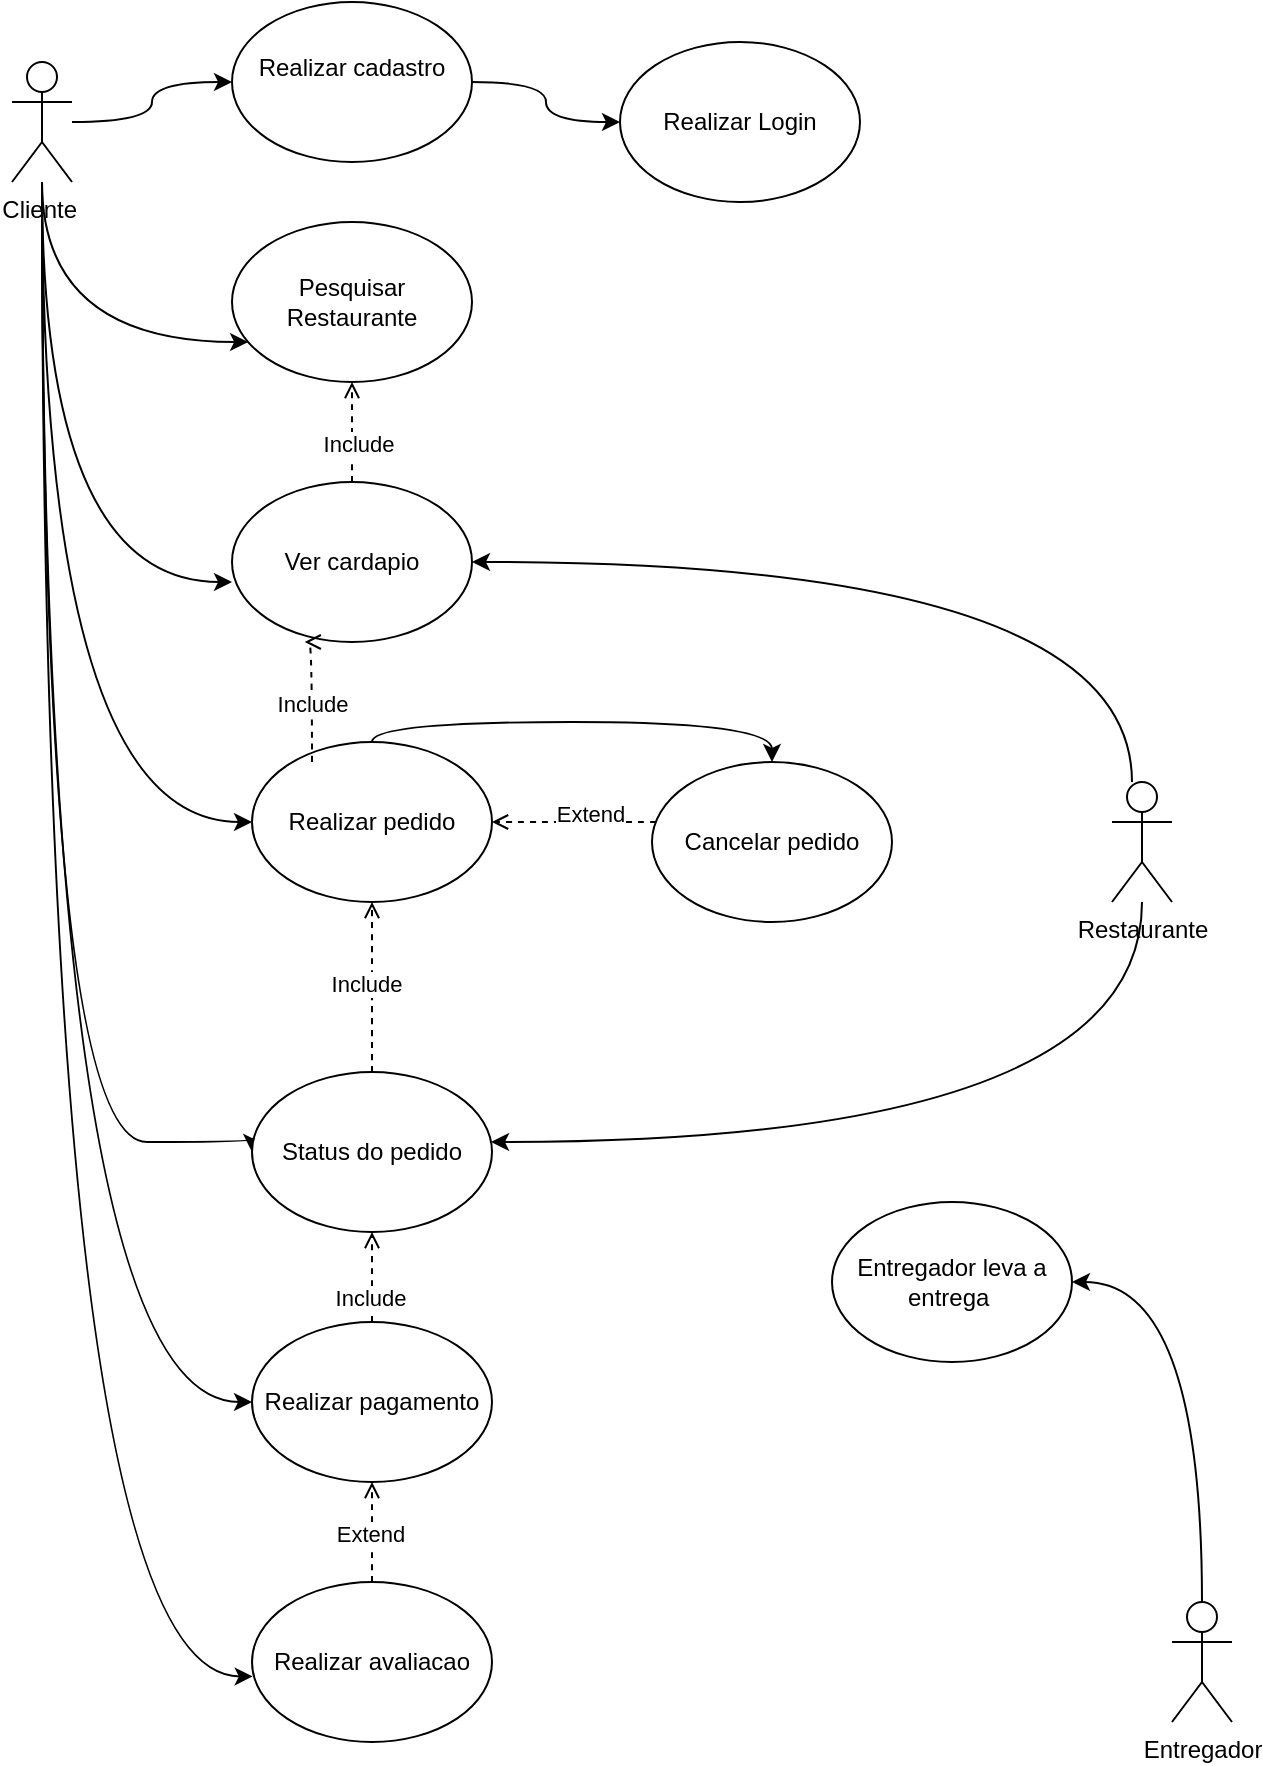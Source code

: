 <mxfile version="24.7.8" pages="3">
  <diagram name="Página-1" id="vjA5I-WJ8rmsAjjQ9aP3">
    <mxGraphModel dx="1615" dy="803" grid="1" gridSize="10" guides="1" tooltips="1" connect="1" arrows="1" fold="1" page="1" pageScale="1" pageWidth="827" pageHeight="1169" math="0" shadow="0">
      <root>
        <mxCell id="0" />
        <mxCell id="1" parent="0" />
        <mxCell id="dV8ylVzGYITSWxzMfHJX-21" value="" style="edgeStyle=orthogonalEdgeStyle;rounded=0;orthogonalLoop=1;jettySize=auto;html=1;curved=1;" parent="1" source="dV8ylVzGYITSWxzMfHJX-1" target="dV8ylVzGYITSWxzMfHJX-2" edge="1">
          <mxGeometry relative="1" as="geometry" />
        </mxCell>
        <mxCell id="dV8ylVzGYITSWxzMfHJX-26" style="edgeStyle=orthogonalEdgeStyle;rounded=0;orthogonalLoop=1;jettySize=auto;html=1;curved=1;" parent="1" source="dV8ylVzGYITSWxzMfHJX-1" target="dV8ylVzGYITSWxzMfHJX-14" edge="1">
          <mxGeometry relative="1" as="geometry">
            <Array as="points">
              <mxPoint x="125" y="180" />
            </Array>
          </mxGeometry>
        </mxCell>
        <mxCell id="dV8ylVzGYITSWxzMfHJX-28" style="edgeStyle=orthogonalEdgeStyle;rounded=0;orthogonalLoop=1;jettySize=auto;html=1;entryX=0;entryY=0.5;entryDx=0;entryDy=0;curved=1;" parent="1" source="dV8ylVzGYITSWxzMfHJX-1" target="dV8ylVzGYITSWxzMfHJX-15" edge="1">
          <mxGeometry relative="1" as="geometry">
            <Array as="points">
              <mxPoint x="125" y="420" />
            </Array>
          </mxGeometry>
        </mxCell>
        <mxCell id="dV8ylVzGYITSWxzMfHJX-29" style="edgeStyle=orthogonalEdgeStyle;rounded=0;orthogonalLoop=1;jettySize=auto;html=1;entryX=0;entryY=0.5;entryDx=0;entryDy=0;curved=1;" parent="1" source="dV8ylVzGYITSWxzMfHJX-1" target="dV8ylVzGYITSWxzMfHJX-20" edge="1">
          <mxGeometry relative="1" as="geometry">
            <Array as="points">
              <mxPoint x="125" y="580" />
              <mxPoint x="230" y="580" />
            </Array>
          </mxGeometry>
        </mxCell>
        <mxCell id="dV8ylVzGYITSWxzMfHJX-31" style="edgeStyle=orthogonalEdgeStyle;rounded=0;orthogonalLoop=1;jettySize=auto;html=1;entryX=0;entryY=0.5;entryDx=0;entryDy=0;curved=1;" parent="1" source="dV8ylVzGYITSWxzMfHJX-1" target="dV8ylVzGYITSWxzMfHJX-16" edge="1">
          <mxGeometry relative="1" as="geometry">
            <Array as="points">
              <mxPoint x="125" y="710" />
            </Array>
          </mxGeometry>
        </mxCell>
        <mxCell id="dV8ylVzGYITSWxzMfHJX-1" value="Cliente&amp;nbsp;" style="shape=umlActor;verticalLabelPosition=bottom;verticalAlign=top;html=1;outlineConnect=0;" parent="1" vertex="1">
          <mxGeometry x="110" y="40" width="30" height="60" as="geometry" />
        </mxCell>
        <mxCell id="dV8ylVzGYITSWxzMfHJX-22" value="" style="edgeStyle=orthogonalEdgeStyle;rounded=0;orthogonalLoop=1;jettySize=auto;html=1;curved=1;" parent="1" source="dV8ylVzGYITSWxzMfHJX-2" target="dV8ylVzGYITSWxzMfHJX-13" edge="1">
          <mxGeometry relative="1" as="geometry" />
        </mxCell>
        <mxCell id="dV8ylVzGYITSWxzMfHJX-2" value="Realizar cadastro&lt;div&gt;&lt;br&gt;&lt;/div&gt;" style="ellipse;whiteSpace=wrap;html=1;" parent="1" vertex="1">
          <mxGeometry x="220" y="10" width="120" height="80" as="geometry" />
        </mxCell>
        <mxCell id="dV8ylVzGYITSWxzMfHJX-35" style="edgeStyle=orthogonalEdgeStyle;rounded=0;orthogonalLoop=1;jettySize=auto;html=1;curved=1;" parent="1" source="dV8ylVzGYITSWxzMfHJX-3" target="dV8ylVzGYITSWxzMfHJX-20" edge="1">
          <mxGeometry relative="1" as="geometry">
            <Array as="points">
              <mxPoint x="675" y="580" />
            </Array>
          </mxGeometry>
        </mxCell>
        <mxCell id="dV8ylVzGYITSWxzMfHJX-37" style="edgeStyle=orthogonalEdgeStyle;rounded=0;orthogonalLoop=1;jettySize=auto;html=1;entryX=1;entryY=0.5;entryDx=0;entryDy=0;curved=1;" parent="1" source="dV8ylVzGYITSWxzMfHJX-3" target="dV8ylVzGYITSWxzMfHJX-19" edge="1">
          <mxGeometry relative="1" as="geometry">
            <Array as="points">
              <mxPoint x="670" y="290" />
            </Array>
          </mxGeometry>
        </mxCell>
        <mxCell id="dV8ylVzGYITSWxzMfHJX-3" value="Restaurante" style="shape=umlActor;verticalLabelPosition=bottom;verticalAlign=top;html=1;outlineConnect=0;" parent="1" vertex="1">
          <mxGeometry x="660" y="400" width="30" height="60" as="geometry" />
        </mxCell>
        <mxCell id="dV8ylVzGYITSWxzMfHJX-34" style="edgeStyle=orthogonalEdgeStyle;rounded=0;orthogonalLoop=1;jettySize=auto;html=1;curved=1;" parent="1" source="dV8ylVzGYITSWxzMfHJX-4" target="dV8ylVzGYITSWxzMfHJX-17" edge="1">
          <mxGeometry relative="1" as="geometry">
            <Array as="points">
              <mxPoint x="705" y="650" />
            </Array>
          </mxGeometry>
        </mxCell>
        <mxCell id="dV8ylVzGYITSWxzMfHJX-4" value="Entregador" style="shape=umlActor;verticalLabelPosition=bottom;verticalAlign=top;html=1;outlineConnect=0;" parent="1" vertex="1">
          <mxGeometry x="690" y="810" width="30" height="60" as="geometry" />
        </mxCell>
        <mxCell id="dV8ylVzGYITSWxzMfHJX-13" value="&lt;div&gt;Realizar Login&lt;/div&gt;" style="ellipse;whiteSpace=wrap;html=1;" parent="1" vertex="1">
          <mxGeometry x="414" y="30" width="120" height="80" as="geometry" />
        </mxCell>
        <mxCell id="dV8ylVzGYITSWxzMfHJX-14" value="Pesquisar Restaurante" style="ellipse;whiteSpace=wrap;html=1;" parent="1" vertex="1">
          <mxGeometry x="220" y="120" width="120" height="80" as="geometry" />
        </mxCell>
        <mxCell id="dV8ylVzGYITSWxzMfHJX-40" value="" style="edgeStyle=orthogonalEdgeStyle;rounded=0;orthogonalLoop=1;jettySize=auto;html=1;curved=1;" parent="1" source="dV8ylVzGYITSWxzMfHJX-15" target="dV8ylVzGYITSWxzMfHJX-38" edge="1">
          <mxGeometry relative="1" as="geometry">
            <Array as="points">
              <mxPoint x="290" y="370" />
              <mxPoint x="490" y="370" />
            </Array>
          </mxGeometry>
        </mxCell>
        <mxCell id="dV8ylVzGYITSWxzMfHJX-41" value="" style="edgeStyle=orthogonalEdgeStyle;rounded=0;orthogonalLoop=1;jettySize=auto;html=1;dashed=1;endArrow=open;endFill=0;curved=1;" parent="1" source="dV8ylVzGYITSWxzMfHJX-38" target="dV8ylVzGYITSWxzMfHJX-15" edge="1">
          <mxGeometry relative="1" as="geometry">
            <Array as="points">
              <mxPoint x="410" y="420" />
              <mxPoint x="410" y="420" />
            </Array>
          </mxGeometry>
        </mxCell>
        <mxCell id="dV8ylVzGYITSWxzMfHJX-42" value="Extend" style="edgeLabel;html=1;align=center;verticalAlign=middle;resizable=0;points=[];" parent="dV8ylVzGYITSWxzMfHJX-41" vertex="1" connectable="0">
          <mxGeometry x="-0.199" y="-4" relative="1" as="geometry">
            <mxPoint as="offset" />
          </mxGeometry>
        </mxCell>
        <mxCell id="dV8ylVzGYITSWxzMfHJX-43" value="" style="edgeStyle=orthogonalEdgeStyle;rounded=0;orthogonalLoop=1;jettySize=auto;html=1;endArrow=open;endFill=0;dashed=1;curved=1;" parent="1" source="dV8ylVzGYITSWxzMfHJX-20" target="dV8ylVzGYITSWxzMfHJX-15" edge="1">
          <mxGeometry relative="1" as="geometry" />
        </mxCell>
        <mxCell id="dV8ylVzGYITSWxzMfHJX-45" value="Include" style="edgeLabel;html=1;align=center;verticalAlign=middle;resizable=0;points=[];" parent="dV8ylVzGYITSWxzMfHJX-43" vertex="1" connectable="0">
          <mxGeometry x="0.045" y="3" relative="1" as="geometry">
            <mxPoint as="offset" />
          </mxGeometry>
        </mxCell>
        <mxCell id="dV8ylVzGYITSWxzMfHJX-15" value="Realizar pedido" style="ellipse;whiteSpace=wrap;html=1;" parent="1" vertex="1">
          <mxGeometry x="230" y="380" width="120" height="80" as="geometry" />
        </mxCell>
        <mxCell id="dV8ylVzGYITSWxzMfHJX-51" value="" style="edgeStyle=orthogonalEdgeStyle;rounded=0;orthogonalLoop=1;jettySize=auto;html=1;endArrow=open;endFill=0;dashed=1;curved=1;" parent="1" source="dV8ylVzGYITSWxzMfHJX-16" target="dV8ylVzGYITSWxzMfHJX-20" edge="1">
          <mxGeometry relative="1" as="geometry" />
        </mxCell>
        <mxCell id="dV8ylVzGYITSWxzMfHJX-52" value="Include" style="edgeLabel;html=1;align=center;verticalAlign=middle;resizable=0;points=[];" parent="dV8ylVzGYITSWxzMfHJX-51" vertex="1" connectable="0">
          <mxGeometry x="-0.44" y="1" relative="1" as="geometry">
            <mxPoint as="offset" />
          </mxGeometry>
        </mxCell>
        <mxCell id="dV8ylVzGYITSWxzMfHJX-16" value="Realizar pagamento" style="ellipse;whiteSpace=wrap;html=1;" parent="1" vertex="1">
          <mxGeometry x="230" y="670" width="120" height="80" as="geometry" />
        </mxCell>
        <mxCell id="dV8ylVzGYITSWxzMfHJX-17" value="Entregador leva a entrega&amp;nbsp;" style="ellipse;whiteSpace=wrap;html=1;" parent="1" vertex="1">
          <mxGeometry x="520" y="610" width="120" height="80" as="geometry" />
        </mxCell>
        <mxCell id="dV8ylVzGYITSWxzMfHJX-54" value="" style="edgeStyle=orthogonalEdgeStyle;rounded=0;orthogonalLoop=1;jettySize=auto;html=1;dashed=1;endArrow=open;endFill=0;curved=1;" parent="1" source="dV8ylVzGYITSWxzMfHJX-18" target="dV8ylVzGYITSWxzMfHJX-16" edge="1">
          <mxGeometry relative="1" as="geometry" />
        </mxCell>
        <mxCell id="dV8ylVzGYITSWxzMfHJX-55" value="Extend" style="edgeLabel;html=1;align=center;verticalAlign=middle;resizable=0;points=[];" parent="dV8ylVzGYITSWxzMfHJX-54" vertex="1" connectable="0">
          <mxGeometry x="-0.016" y="1" relative="1" as="geometry">
            <mxPoint as="offset" />
          </mxGeometry>
        </mxCell>
        <mxCell id="dV8ylVzGYITSWxzMfHJX-18" value="Realizar avaliacao" style="ellipse;whiteSpace=wrap;html=1;" parent="1" vertex="1">
          <mxGeometry x="230" y="800" width="120" height="80" as="geometry" />
        </mxCell>
        <mxCell id="dV8ylVzGYITSWxzMfHJX-46" value="" style="edgeStyle=orthogonalEdgeStyle;rounded=0;orthogonalLoop=1;jettySize=auto;html=1;endArrow=open;endFill=0;dashed=1;curved=1;" parent="1" source="dV8ylVzGYITSWxzMfHJX-19" target="dV8ylVzGYITSWxzMfHJX-14" edge="1">
          <mxGeometry relative="1" as="geometry" />
        </mxCell>
        <mxCell id="dV8ylVzGYITSWxzMfHJX-48" value="Include" style="edgeLabel;html=1;align=center;verticalAlign=middle;resizable=0;points=[];" parent="dV8ylVzGYITSWxzMfHJX-46" vertex="1" connectable="0">
          <mxGeometry x="-0.22" y="-3" relative="1" as="geometry">
            <mxPoint as="offset" />
          </mxGeometry>
        </mxCell>
        <mxCell id="dV8ylVzGYITSWxzMfHJX-19" value="Ver cardapio" style="ellipse;whiteSpace=wrap;html=1;" parent="1" vertex="1">
          <mxGeometry x="220" y="250" width="120" height="80" as="geometry" />
        </mxCell>
        <mxCell id="dV8ylVzGYITSWxzMfHJX-20" value="Status do pedido" style="ellipse;whiteSpace=wrap;html=1;" parent="1" vertex="1">
          <mxGeometry x="230" y="545" width="120" height="80" as="geometry" />
        </mxCell>
        <mxCell id="dV8ylVzGYITSWxzMfHJX-27" style="edgeStyle=orthogonalEdgeStyle;rounded=0;orthogonalLoop=1;jettySize=auto;html=1;entryX=0;entryY=0.625;entryDx=0;entryDy=0;entryPerimeter=0;curved=1;" parent="1" source="dV8ylVzGYITSWxzMfHJX-1" target="dV8ylVzGYITSWxzMfHJX-19" edge="1">
          <mxGeometry relative="1" as="geometry">
            <Array as="points">
              <mxPoint x="125" y="300" />
            </Array>
          </mxGeometry>
        </mxCell>
        <mxCell id="dV8ylVzGYITSWxzMfHJX-32" style="edgeStyle=orthogonalEdgeStyle;rounded=0;orthogonalLoop=1;jettySize=auto;html=1;entryX=0.003;entryY=0.59;entryDx=0;entryDy=0;entryPerimeter=0;curved=1;" parent="1" source="dV8ylVzGYITSWxzMfHJX-1" target="dV8ylVzGYITSWxzMfHJX-18" edge="1">
          <mxGeometry relative="1" as="geometry">
            <Array as="points">
              <mxPoint x="125" y="847" />
            </Array>
          </mxGeometry>
        </mxCell>
        <mxCell id="dV8ylVzGYITSWxzMfHJX-38" value="Cancelar pedido" style="ellipse;whiteSpace=wrap;html=1;" parent="1" vertex="1">
          <mxGeometry x="430" y="390" width="120" height="80" as="geometry" />
        </mxCell>
        <mxCell id="dV8ylVzGYITSWxzMfHJX-49" value="" style="edgeStyle=orthogonalEdgeStyle;rounded=0;orthogonalLoop=1;jettySize=auto;html=1;endArrow=open;endFill=0;dashed=1;entryX=0.303;entryY=1;entryDx=0;entryDy=0;entryPerimeter=0;curved=1;" parent="1" target="dV8ylVzGYITSWxzMfHJX-19" edge="1">
          <mxGeometry relative="1" as="geometry">
            <mxPoint x="260" y="390" as="sourcePoint" />
            <mxPoint x="260" y="350" as="targetPoint" />
            <Array as="points">
              <mxPoint x="260" y="330" />
            </Array>
          </mxGeometry>
        </mxCell>
        <mxCell id="dV8ylVzGYITSWxzMfHJX-50" value="Include" style="edgeLabel;html=1;align=center;verticalAlign=middle;resizable=0;points=[];" parent="dV8ylVzGYITSWxzMfHJX-49" vertex="1" connectable="0">
          <mxGeometry x="-0.22" y="-3" relative="1" as="geometry">
            <mxPoint x="-3" y="-4" as="offset" />
          </mxGeometry>
        </mxCell>
      </root>
    </mxGraphModel>
  </diagram>
  <diagram id="tH9uA62qPw_yrN_leq1N" name="Página-2">
    <mxGraphModel dx="2088" dy="1885" grid="1" gridSize="10" guides="1" tooltips="1" connect="1" arrows="1" fold="1" page="1" pageScale="1" pageWidth="827" pageHeight="1169" math="0" shadow="0">
      <root>
        <mxCell id="0" />
        <mxCell id="1" parent="0" />
        <mxCell id="03_I65g0o8DUFTZq-Ibo-1" value="Usuario" style="swimlane;fontStyle=1;align=center;verticalAlign=top;childLayout=stackLayout;horizontal=1;startSize=26;horizontalStack=0;resizeParent=1;resizeParentMax=0;resizeLast=0;collapsible=1;marginBottom=0;whiteSpace=wrap;html=1;" parent="1" vertex="1">
          <mxGeometry x="-290" y="585" width="160" height="242" as="geometry" />
        </mxCell>
        <mxCell id="xryoZc7wfkYHjH5ZisCK-3" value="Id&lt;span style=&quot;font-weight: 700; text-align: center;&quot;&gt;Usuario&lt;/span&gt;: GUID" style="text;strokeColor=none;fillColor=none;align=left;verticalAlign=top;spacingLeft=4;spacingRight=4;overflow=hidden;rotatable=0;points=[[0,0.5],[1,0.5]];portConstraint=eastwest;whiteSpace=wrap;html=1;" parent="03_I65g0o8DUFTZq-Ibo-1" vertex="1">
          <mxGeometry y="26" width="160" height="26" as="geometry" />
        </mxCell>
        <mxCell id="XDnAhlvOBPhnoxwkkNBC-11" value="IdEndereco : FK" style="text;strokeColor=none;fillColor=none;align=left;verticalAlign=top;spacingLeft=4;spacingRight=4;overflow=hidden;rotatable=0;points=[[0,0.5],[1,0.5]];portConstraint=eastwest;whiteSpace=wrap;html=1;" parent="03_I65g0o8DUFTZq-Ibo-1" vertex="1">
          <mxGeometry y="52" width="160" height="26" as="geometry" />
        </mxCell>
        <mxCell id="03_I65g0o8DUFTZq-Ibo-2" value="CPF&lt;div&gt;&lt;br&gt;&lt;/div&gt;" style="text;strokeColor=none;fillColor=none;align=left;verticalAlign=top;spacingLeft=4;spacingRight=4;overflow=hidden;rotatable=0;points=[[0,0.5],[1,0.5]];portConstraint=eastwest;whiteSpace=wrap;html=1;" parent="03_I65g0o8DUFTZq-Ibo-1" vertex="1">
          <mxGeometry y="78" width="160" height="26" as="geometry" />
        </mxCell>
        <mxCell id="V1dFfJg4YMAZ_t9J__VD-1" value="Nome" style="text;strokeColor=none;fillColor=none;align=left;verticalAlign=top;spacingLeft=4;spacingRight=4;overflow=hidden;rotatable=0;points=[[0,0.5],[1,0.5]];portConstraint=eastwest;whiteSpace=wrap;html=1;" parent="03_I65g0o8DUFTZq-Ibo-1" vertex="1">
          <mxGeometry y="104" width="160" height="26" as="geometry" />
        </mxCell>
        <mxCell id="V1dFfJg4YMAZ_t9J__VD-3" value="DataNascimento" style="text;strokeColor=none;fillColor=none;align=left;verticalAlign=top;spacingLeft=4;spacingRight=4;overflow=hidden;rotatable=0;points=[[0,0.5],[1,0.5]];portConstraint=eastwest;whiteSpace=wrap;html=1;" parent="03_I65g0o8DUFTZq-Ibo-1" vertex="1">
          <mxGeometry y="130" width="160" height="26" as="geometry" />
        </mxCell>
        <mxCell id="V1dFfJg4YMAZ_t9J__VD-4" value="Email" style="text;strokeColor=none;fillColor=none;align=left;verticalAlign=top;spacingLeft=4;spacingRight=4;overflow=hidden;rotatable=0;points=[[0,0.5],[1,0.5]];portConstraint=eastwest;whiteSpace=wrap;html=1;" parent="03_I65g0o8DUFTZq-Ibo-1" vertex="1">
          <mxGeometry y="156" width="160" height="26" as="geometry" />
        </mxCell>
        <mxCell id="03_I65g0o8DUFTZq-Ibo-3" value="" style="line;strokeWidth=1;fillColor=none;align=left;verticalAlign=middle;spacingTop=-1;spacingLeft=3;spacingRight=3;rotatable=0;labelPosition=right;points=[];portConstraint=eastwest;strokeColor=inherit;" parent="03_I65g0o8DUFTZq-Ibo-1" vertex="1">
          <mxGeometry y="182" width="160" height="8" as="geometry" />
        </mxCell>
        <mxCell id="03_I65g0o8DUFTZq-Ibo-4" value="Registrar()" style="text;strokeColor=none;fillColor=none;align=left;verticalAlign=top;spacingLeft=4;spacingRight=4;overflow=hidden;rotatable=0;points=[[0,0.5],[1,0.5]];portConstraint=eastwest;whiteSpace=wrap;html=1;" parent="03_I65g0o8DUFTZq-Ibo-1" vertex="1">
          <mxGeometry y="190" width="160" height="26" as="geometry" />
        </mxCell>
        <mxCell id="V1dFfJg4YMAZ_t9J__VD-2" value="Login()" style="text;strokeColor=none;fillColor=none;align=left;verticalAlign=top;spacingLeft=4;spacingRight=4;overflow=hidden;rotatable=0;points=[[0,0.5],[1,0.5]];portConstraint=eastwest;whiteSpace=wrap;html=1;" parent="03_I65g0o8DUFTZq-Ibo-1" vertex="1">
          <mxGeometry y="216" width="160" height="26" as="geometry" />
        </mxCell>
        <mxCell id="VuiDZ77Iqz1jMpk9gF9v-2" value="" style="edgeStyle=orthogonalEdgeStyle;rounded=0;orthogonalLoop=1;jettySize=auto;html=1;entryX=0.5;entryY=0;entryDx=0;entryDy=0;endArrow=none;endFill=0;" parent="1" source="03_I65g0o8DUFTZq-Ibo-5" target="XDnAhlvOBPhnoxwkkNBC-2" edge="1">
          <mxGeometry relative="1" as="geometry">
            <Array as="points">
              <mxPoint x="360" y="460" />
            </Array>
          </mxGeometry>
        </mxCell>
        <mxCell id="03_I65g0o8DUFTZq-Ibo-5" value="Restaurante&amp;nbsp;" style="swimlane;fontStyle=1;align=center;verticalAlign=top;childLayout=stackLayout;horizontal=1;startSize=26;horizontalStack=0;resizeParent=1;resizeParentMax=0;resizeLast=0;collapsible=1;marginBottom=0;whiteSpace=wrap;html=1;" parent="1" vertex="1">
          <mxGeometry x="280" y="330" width="160" height="190" as="geometry" />
        </mxCell>
        <mxCell id="xryoZc7wfkYHjH5ZisCK-4" value="IdRestaurante : GUID" style="text;strokeColor=none;fillColor=none;align=left;verticalAlign=top;spacingLeft=4;spacingRight=4;overflow=hidden;rotatable=0;points=[[0,0.5],[1,0.5]];portConstraint=eastwest;whiteSpace=wrap;html=1;" parent="03_I65g0o8DUFTZq-Ibo-5" vertex="1">
          <mxGeometry y="26" width="160" height="26" as="geometry" />
        </mxCell>
        <mxCell id="XDnAhlvOBPhnoxwkkNBC-1" value="IdCardapio : FK" style="text;strokeColor=none;fillColor=none;align=left;verticalAlign=top;spacingLeft=4;spacingRight=4;overflow=hidden;rotatable=0;points=[[0,0.5],[1,0.5]];portConstraint=eastwest;whiteSpace=wrap;html=1;" parent="03_I65g0o8DUFTZq-Ibo-5" vertex="1">
          <mxGeometry y="52" width="160" height="26" as="geometry" />
        </mxCell>
        <mxCell id="XDnAhlvOBPhnoxwkkNBC-10" value="IdEndereco : FK" style="text;strokeColor=none;fillColor=none;align=left;verticalAlign=top;spacingLeft=4;spacingRight=4;overflow=hidden;rotatable=0;points=[[0,0.5],[1,0.5]];portConstraint=eastwest;whiteSpace=wrap;html=1;" parent="03_I65g0o8DUFTZq-Ibo-5" vertex="1">
          <mxGeometry y="78" width="160" height="26" as="geometry" />
        </mxCell>
        <mxCell id="03_I65g0o8DUFTZq-Ibo-6" value="Nome : String" style="text;strokeColor=none;fillColor=none;align=left;verticalAlign=top;spacingLeft=4;spacingRight=4;overflow=hidden;rotatable=0;points=[[0,0.5],[1,0.5]];portConstraint=eastwest;whiteSpace=wrap;html=1;" parent="03_I65g0o8DUFTZq-Ibo-5" vertex="1">
          <mxGeometry y="104" width="160" height="26" as="geometry" />
        </mxCell>
        <mxCell id="NTE5_C6JOAJzMmoHtah9-2" value="&amp;nbsp;CNPJ: String" style="text;strokeColor=none;fillColor=none;align=left;verticalAlign=top;spacingLeft=4;spacingRight=4;overflow=hidden;rotatable=0;points=[[0,0.5],[1,0.5]];portConstraint=eastwest;whiteSpace=wrap;html=1;" parent="03_I65g0o8DUFTZq-Ibo-5" vertex="1">
          <mxGeometry y="130" width="160" height="26" as="geometry" />
        </mxCell>
        <mxCell id="03_I65g0o8DUFTZq-Ibo-7" value="" style="line;strokeWidth=1;fillColor=none;align=left;verticalAlign=middle;spacingTop=-1;spacingLeft=3;spacingRight=3;rotatable=0;labelPosition=right;points=[];portConstraint=eastwest;strokeColor=inherit;" parent="03_I65g0o8DUFTZq-Ibo-5" vertex="1">
          <mxGeometry y="156" width="160" height="8" as="geometry" />
        </mxCell>
        <mxCell id="NTE5_C6JOAJzMmoHtah9-1" style="text;strokeColor=none;fillColor=none;align=left;verticalAlign=top;spacingLeft=4;spacingRight=4;overflow=hidden;rotatable=0;points=[[0,0.5],[1,0.5]];portConstraint=eastwest;whiteSpace=wrap;html=1;" parent="03_I65g0o8DUFTZq-Ibo-5" vertex="1">
          <mxGeometry y="164" width="160" height="26" as="geometry" />
        </mxCell>
        <mxCell id="03_I65g0o8DUFTZq-Ibo-10" value="Entregador" style="swimlane;fontStyle=1;align=center;verticalAlign=top;childLayout=stackLayout;horizontal=1;startSize=26;horizontalStack=0;resizeParent=1;resizeParentMax=0;resizeLast=0;collapsible=1;marginBottom=0;whiteSpace=wrap;html=1;" parent="1" vertex="1">
          <mxGeometry x="10" y="-200" width="160" height="164" as="geometry">
            <mxRectangle x="550" y="80" width="100" height="30" as="alternateBounds" />
          </mxGeometry>
        </mxCell>
        <mxCell id="xryoZc7wfkYHjH5ZisCK-6" value="IdEntregador" style="text;strokeColor=none;fillColor=none;align=left;verticalAlign=top;spacingLeft=4;spacingRight=4;overflow=hidden;rotatable=0;points=[[0,0.5],[1,0.5]];portConstraint=eastwest;whiteSpace=wrap;html=1;" parent="03_I65g0o8DUFTZq-Ibo-10" vertex="1">
          <mxGeometry y="26" width="160" height="26" as="geometry" />
        </mxCell>
        <mxCell id="03_I65g0o8DUFTZq-Ibo-11" value="&lt;div&gt;IdUsuario&lt;/div&gt;" style="text;strokeColor=none;fillColor=none;align=left;verticalAlign=top;spacingLeft=4;spacingRight=4;overflow=hidden;rotatable=0;points=[[0,0.5],[1,0.5]];portConstraint=eastwest;whiteSpace=wrap;html=1;" parent="03_I65g0o8DUFTZq-Ibo-10" vertex="1">
          <mxGeometry y="52" width="160" height="26" as="geometry" />
        </mxCell>
        <mxCell id="NTE5_C6JOAJzMmoHtah9-4" value="CNH: string" style="text;strokeColor=none;fillColor=none;align=left;verticalAlign=top;spacingLeft=4;spacingRight=4;overflow=hidden;rotatable=0;points=[[0,0.5],[1,0.5]];portConstraint=eastwest;whiteSpace=wrap;html=1;" parent="03_I65g0o8DUFTZq-Ibo-10" vertex="1">
          <mxGeometry y="78" width="160" height="26" as="geometry" />
        </mxCell>
        <mxCell id="03_I65g0o8DUFTZq-Ibo-12" value="" style="line;strokeWidth=1;fillColor=none;align=left;verticalAlign=middle;spacingTop=-1;spacingLeft=3;spacingRight=3;rotatable=0;labelPosition=right;points=[];portConstraint=eastwest;strokeColor=inherit;" parent="03_I65g0o8DUFTZq-Ibo-10" vertex="1">
          <mxGeometry y="104" width="160" height="8" as="geometry" />
        </mxCell>
        <mxCell id="03_I65g0o8DUFTZq-Ibo-13" value="ReceberPedido()" style="text;strokeColor=none;fillColor=none;align=left;verticalAlign=top;spacingLeft=4;spacingRight=4;overflow=hidden;rotatable=0;points=[[0,0.5],[1,0.5]];portConstraint=eastwest;whiteSpace=wrap;html=1;" parent="03_I65g0o8DUFTZq-Ibo-10" vertex="1">
          <mxGeometry y="112" width="160" height="26" as="geometry" />
        </mxCell>
        <mxCell id="nf3vsR54msGcpsm8It1r-1" value="Registrar()" style="text;strokeColor=none;fillColor=none;align=left;verticalAlign=top;spacingLeft=4;spacingRight=4;overflow=hidden;rotatable=0;points=[[0,0.5],[1,0.5]];portConstraint=eastwest;whiteSpace=wrap;html=1;" parent="03_I65g0o8DUFTZq-Ibo-10" vertex="1">
          <mxGeometry y="138" width="160" height="26" as="geometry" />
        </mxCell>
        <mxCell id="nf3vsR54msGcpsm8It1r-2" value="Cardapio" style="swimlane;fontStyle=1;align=center;verticalAlign=top;childLayout=stackLayout;horizontal=1;startSize=26;horizontalStack=0;resizeParent=1;resizeParentMax=0;resizeLast=0;collapsible=1;marginBottom=0;whiteSpace=wrap;html=1;" parent="1" vertex="1">
          <mxGeometry x="570" y="123" width="160" height="112" as="geometry" />
        </mxCell>
        <mxCell id="xryoZc7wfkYHjH5ZisCK-5" value="IdCardpio" style="text;strokeColor=none;fillColor=none;align=left;verticalAlign=top;spacingLeft=4;spacingRight=4;overflow=hidden;rotatable=0;points=[[0,0.5],[1,0.5]];portConstraint=eastwest;whiteSpace=wrap;html=1;" parent="nf3vsR54msGcpsm8It1r-2" vertex="1">
          <mxGeometry y="26" width="160" height="26" as="geometry" />
        </mxCell>
        <mxCell id="XDnAhlvOBPhnoxwkkNBC-14" value="IdRestaurante" style="text;strokeColor=none;fillColor=none;align=left;verticalAlign=top;spacingLeft=4;spacingRight=4;overflow=hidden;rotatable=0;points=[[0,0.5],[1,0.5]];portConstraint=eastwest;whiteSpace=wrap;html=1;" parent="nf3vsR54msGcpsm8It1r-2" vertex="1">
          <mxGeometry y="52" width="160" height="26" as="geometry" />
        </mxCell>
        <mxCell id="nf3vsR54msGcpsm8It1r-6" value="" style="line;strokeWidth=1;fillColor=none;align=left;verticalAlign=middle;spacingTop=-1;spacingLeft=3;spacingRight=3;rotatable=0;labelPosition=right;points=[];portConstraint=eastwest;strokeColor=inherit;" parent="nf3vsR54msGcpsm8It1r-2" vertex="1">
          <mxGeometry y="78" width="160" height="8" as="geometry" />
        </mxCell>
        <mxCell id="nf3vsR54msGcpsm8It1r-8" value="VizualizarProduto()" style="text;strokeColor=none;fillColor=none;align=left;verticalAlign=top;spacingLeft=4;spacingRight=4;overflow=hidden;rotatable=0;points=[[0,0.5],[1,0.5]];portConstraint=eastwest;whiteSpace=wrap;html=1;" parent="nf3vsR54msGcpsm8It1r-2" vertex="1">
          <mxGeometry y="86" width="160" height="26" as="geometry" />
        </mxCell>
        <mxCell id="fjstJFPZqSzkOAHHpW8K-1" value="Pedidos" style="swimlane;fontStyle=1;align=center;verticalAlign=top;childLayout=stackLayout;horizontal=1;startSize=26;horizontalStack=0;resizeParent=1;resizeParentMax=0;resizeLast=0;collapsible=1;marginBottom=0;whiteSpace=wrap;html=1;" parent="1" vertex="1">
          <mxGeometry y="110" width="160" height="242" as="geometry" />
        </mxCell>
        <mxCell id="fjstJFPZqSzkOAHHpW8K-2" value="IdPedidos : GUID" style="text;strokeColor=none;fillColor=none;align=left;verticalAlign=top;spacingLeft=4;spacingRight=4;overflow=hidden;rotatable=0;points=[[0,0.5],[1,0.5]];portConstraint=eastwest;whiteSpace=wrap;html=1;" parent="fjstJFPZqSzkOAHHpW8K-1" vertex="1">
          <mxGeometry y="26" width="160" height="26" as="geometry" />
        </mxCell>
        <mxCell id="fjstJFPZqSzkOAHHpW8K-4" value="IdCliente : FK" style="text;strokeColor=none;fillColor=none;align=left;verticalAlign=top;spacingLeft=4;spacingRight=4;overflow=hidden;rotatable=0;points=[[0,0.5],[1,0.5]];portConstraint=eastwest;whiteSpace=wrap;html=1;" parent="fjstJFPZqSzkOAHHpW8K-1" vertex="1">
          <mxGeometry y="52" width="160" height="26" as="geometry" />
        </mxCell>
        <mxCell id="xryoZc7wfkYHjH5ZisCK-2" value="IdEntregador : FK" style="text;strokeColor=none;fillColor=none;align=left;verticalAlign=top;spacingLeft=4;spacingRight=4;overflow=hidden;rotatable=0;points=[[0,0.5],[1,0.5]];portConstraint=eastwest;whiteSpace=wrap;html=1;" parent="fjstJFPZqSzkOAHHpW8K-1" vertex="1">
          <mxGeometry y="78" width="160" height="26" as="geometry" />
        </mxCell>
        <mxCell id="y4TEjJvC1YpaE0Y58ZHR-9" value="IdStatus : FK" style="text;strokeColor=none;fillColor=none;align=left;verticalAlign=top;spacingLeft=4;spacingRight=4;overflow=hidden;rotatable=0;points=[[0,0.5],[1,0.5]];portConstraint=eastwest;whiteSpace=wrap;html=1;" parent="fjstJFPZqSzkOAHHpW8K-1" vertex="1">
          <mxGeometry y="104" width="160" height="26" as="geometry" />
        </mxCell>
        <mxCell id="Ikfv_M8ql6ByYhtJ_rR8-31" value="IdAvaliacao : FK" style="text;strokeColor=none;fillColor=none;align=left;verticalAlign=top;spacingLeft=4;spacingRight=4;overflow=hidden;rotatable=0;points=[[0,0.5],[1,0.5]];portConstraint=eastwest;whiteSpace=wrap;html=1;" parent="fjstJFPZqSzkOAHHpW8K-1" vertex="1">
          <mxGeometry y="130" width="160" height="26" as="geometry" />
        </mxCell>
        <mxCell id="Ikfv_M8ql6ByYhtJ_rR8-35" value="IdProduto : FK" style="text;strokeColor=none;fillColor=none;align=left;verticalAlign=top;spacingLeft=4;spacingRight=4;overflow=hidden;rotatable=0;points=[[0,0.5],[1,0.5]];portConstraint=eastwest;whiteSpace=wrap;html=1;" parent="fjstJFPZqSzkOAHHpW8K-1" vertex="1">
          <mxGeometry y="156" width="160" height="26" as="geometry" />
        </mxCell>
        <mxCell id="fjstJFPZqSzkOAHHpW8K-5" value="" style="line;strokeWidth=1;fillColor=none;align=left;verticalAlign=middle;spacingTop=-1;spacingLeft=3;spacingRight=3;rotatable=0;labelPosition=right;points=[];portConstraint=eastwest;strokeColor=inherit;" parent="fjstJFPZqSzkOAHHpW8K-1" vertex="1">
          <mxGeometry y="182" width="160" height="8" as="geometry" />
        </mxCell>
        <mxCell id="fjstJFPZqSzkOAHHpW8K-6" value="RealizarPedido()" style="text;strokeColor=none;fillColor=none;align=left;verticalAlign=top;spacingLeft=4;spacingRight=4;overflow=hidden;rotatable=0;points=[[0,0.5],[1,0.5]];portConstraint=eastwest;whiteSpace=wrap;html=1;" parent="fjstJFPZqSzkOAHHpW8K-1" vertex="1">
          <mxGeometry y="190" width="160" height="26" as="geometry" />
        </mxCell>
        <mxCell id="xryoZc7wfkYHjH5ZisCK-1" value="CancelarPedido()" style="text;strokeColor=none;fillColor=none;align=left;verticalAlign=top;spacingLeft=4;spacingRight=4;overflow=hidden;rotatable=0;points=[[0,0.5],[1,0.5]];portConstraint=eastwest;whiteSpace=wrap;html=1;" parent="fjstJFPZqSzkOAHHpW8K-1" vertex="1">
          <mxGeometry y="216" width="160" height="26" as="geometry" />
        </mxCell>
        <mxCell id="VuiDZ77Iqz1jMpk9gF9v-10" style="edgeStyle=orthogonalEdgeStyle;rounded=0;orthogonalLoop=1;jettySize=auto;html=1;entryX=0;entryY=0.5;entryDx=0;entryDy=0;endArrow=none;endFill=0;" parent="1" source="J4UuWcF50u0GPFM0t6C--1" target="fjstJFPZqSzkOAHHpW8K-6" edge="1">
          <mxGeometry relative="1" as="geometry">
            <Array as="points">
              <mxPoint x="-70" y="477" />
              <mxPoint x="-70" y="261" />
            </Array>
          </mxGeometry>
        </mxCell>
        <mxCell id="J4UuWcF50u0GPFM0t6C--1" value="Pagamento" style="swimlane;fontStyle=1;align=center;verticalAlign=top;childLayout=stackLayout;horizontal=1;startSize=26;horizontalStack=0;resizeParent=1;resizeParentMax=0;resizeLast=0;collapsible=1;marginBottom=0;whiteSpace=wrap;html=1;" parent="1" vertex="1">
          <mxGeometry x="-290" y="408" width="160" height="138" as="geometry" />
        </mxCell>
        <mxCell id="J4UuWcF50u0GPFM0t6C--2" value="IdPagamento : GUID" style="text;strokeColor=none;fillColor=none;align=left;verticalAlign=top;spacingLeft=4;spacingRight=4;overflow=hidden;rotatable=0;points=[[0,0.5],[1,0.5]];portConstraint=eastwest;whiteSpace=wrap;html=1;" parent="J4UuWcF50u0GPFM0t6C--1" vertex="1">
          <mxGeometry y="26" width="160" height="26" as="geometry" />
        </mxCell>
        <mxCell id="J4UuWcF50u0GPFM0t6C--3" value="IdPedido : FK" style="text;strokeColor=none;fillColor=none;align=left;verticalAlign=top;spacingLeft=4;spacingRight=4;overflow=hidden;rotatable=0;points=[[0,0.5],[1,0.5]];portConstraint=eastwest;whiteSpace=wrap;html=1;" parent="J4UuWcF50u0GPFM0t6C--1" vertex="1">
          <mxGeometry y="52" width="160" height="26" as="geometry" />
        </mxCell>
        <mxCell id="J4UuWcF50u0GPFM0t6C--6" value="" style="line;strokeWidth=1;fillColor=none;align=left;verticalAlign=middle;spacingTop=-1;spacingLeft=3;spacingRight=3;rotatable=0;labelPosition=right;points=[];portConstraint=eastwest;strokeColor=inherit;" parent="J4UuWcF50u0GPFM0t6C--1" vertex="1">
          <mxGeometry y="78" width="160" height="8" as="geometry" />
        </mxCell>
        <mxCell id="J4UuWcF50u0GPFM0t6C--7" value="RealizarPagamento()" style="text;strokeColor=none;fillColor=none;align=left;verticalAlign=top;spacingLeft=4;spacingRight=4;overflow=hidden;rotatable=0;points=[[0,0.5],[1,0.5]];portConstraint=eastwest;whiteSpace=wrap;html=1;" parent="J4UuWcF50u0GPFM0t6C--1" vertex="1">
          <mxGeometry y="86" width="160" height="26" as="geometry" />
        </mxCell>
        <mxCell id="J4UuWcF50u0GPFM0t6C--8" value="HistoricoPag()" style="text;strokeColor=none;fillColor=none;align=left;verticalAlign=top;spacingLeft=4;spacingRight=4;overflow=hidden;rotatable=0;points=[[0,0.5],[1,0.5]];portConstraint=eastwest;whiteSpace=wrap;html=1;" parent="J4UuWcF50u0GPFM0t6C--1" vertex="1">
          <mxGeometry y="112" width="160" height="26" as="geometry" />
        </mxCell>
        <mxCell id="XDnAhlvOBPhnoxwkkNBC-2" value="Endereco" style="swimlane;fontStyle=1;align=center;verticalAlign=top;childLayout=stackLayout;horizontal=1;startSize=26;horizontalStack=0;resizeParent=1;resizeParentMax=0;resizeLast=0;collapsible=1;marginBottom=0;whiteSpace=wrap;html=1;" parent="1" vertex="1">
          <mxGeometry x="280" y="637" width="160" height="138" as="geometry" />
        </mxCell>
        <mxCell id="XDnAhlvOBPhnoxwkkNBC-3" value="IdEndereco: GUID" style="text;strokeColor=none;fillColor=none;align=left;verticalAlign=top;spacingLeft=4;spacingRight=4;overflow=hidden;rotatable=0;points=[[0,0.5],[1,0.5]];portConstraint=eastwest;whiteSpace=wrap;html=1;" parent="XDnAhlvOBPhnoxwkkNBC-2" vertex="1">
          <mxGeometry y="26" width="160" height="26" as="geometry" />
        </mxCell>
        <mxCell id="XDnAhlvOBPhnoxwkkNBC-9" value="CEP : string" style="text;strokeColor=none;fillColor=none;align=left;verticalAlign=top;spacingLeft=4;spacingRight=4;overflow=hidden;rotatable=0;points=[[0,0.5],[1,0.5]];portConstraint=eastwest;whiteSpace=wrap;html=1;" parent="XDnAhlvOBPhnoxwkkNBC-2" vertex="1">
          <mxGeometry y="52" width="160" height="26" as="geometry" />
        </mxCell>
        <mxCell id="XDnAhlvOBPhnoxwkkNBC-8" value="numero : int" style="text;strokeColor=none;fillColor=none;align=left;verticalAlign=top;spacingLeft=4;spacingRight=4;overflow=hidden;rotatable=0;points=[[0,0.5],[1,0.5]];portConstraint=eastwest;whiteSpace=wrap;html=1;" parent="XDnAhlvOBPhnoxwkkNBC-2" vertex="1">
          <mxGeometry y="78" width="160" height="26" as="geometry" />
        </mxCell>
        <mxCell id="XDnAhlvOBPhnoxwkkNBC-5" value="" style="line;strokeWidth=1;fillColor=none;align=left;verticalAlign=middle;spacingTop=-1;spacingLeft=3;spacingRight=3;rotatable=0;labelPosition=right;points=[];portConstraint=eastwest;strokeColor=inherit;" parent="XDnAhlvOBPhnoxwkkNBC-2" vertex="1">
          <mxGeometry y="104" width="160" height="8" as="geometry" />
        </mxCell>
        <mxCell id="XDnAhlvOBPhnoxwkkNBC-6" value="RegistrarEndereco()" style="text;strokeColor=none;fillColor=none;align=left;verticalAlign=top;spacingLeft=4;spacingRight=4;overflow=hidden;rotatable=0;points=[[0,0.5],[1,0.5]];portConstraint=eastwest;whiteSpace=wrap;html=1;" parent="XDnAhlvOBPhnoxwkkNBC-2" vertex="1">
          <mxGeometry y="112" width="160" height="26" as="geometry" />
        </mxCell>
        <mxCell id="y4TEjJvC1YpaE0Y58ZHR-1" value="Status" style="swimlane;fontStyle=1;align=center;verticalAlign=top;childLayout=stackLayout;horizontal=1;startSize=26;horizontalStack=0;resizeParent=1;resizeParentMax=0;resizeLast=0;collapsible=1;marginBottom=0;whiteSpace=wrap;html=1;" parent="1" vertex="1">
          <mxGeometry x="-280" y="123" width="160" height="164" as="geometry" />
        </mxCell>
        <mxCell id="y4TEjJvC1YpaE0Y58ZHR-2" value="IdStatus : GUID" style="text;strokeColor=none;fillColor=none;align=left;verticalAlign=top;spacingLeft=4;spacingRight=4;overflow=hidden;rotatable=0;points=[[0,0.5],[1,0.5]];portConstraint=eastwest;whiteSpace=wrap;html=1;" parent="y4TEjJvC1YpaE0Y58ZHR-1" vertex="1">
          <mxGeometry y="26" width="160" height="26" as="geometry" />
        </mxCell>
        <mxCell id="y4TEjJvC1YpaE0Y58ZHR-3" value="Preparacao : String" style="text;strokeColor=none;fillColor=none;align=left;verticalAlign=top;spacingLeft=4;spacingRight=4;overflow=hidden;rotatable=0;points=[[0,0.5],[1,0.5]];portConstraint=eastwest;whiteSpace=wrap;html=1;" parent="y4TEjJvC1YpaE0Y58ZHR-1" vertex="1">
          <mxGeometry y="52" width="160" height="26" as="geometry" />
        </mxCell>
        <mxCell id="y4TEjJvC1YpaE0Y58ZHR-7" value="Caminho : string" style="text;strokeColor=none;fillColor=none;align=left;verticalAlign=top;spacingLeft=4;spacingRight=4;overflow=hidden;rotatable=0;points=[[0,0.5],[1,0.5]];portConstraint=eastwest;whiteSpace=wrap;html=1;" parent="y4TEjJvC1YpaE0Y58ZHR-1" vertex="1">
          <mxGeometry y="78" width="160" height="26" as="geometry" />
        </mxCell>
        <mxCell id="y4TEjJvC1YpaE0Y58ZHR-8" value="Entregue : bool" style="text;strokeColor=none;fillColor=none;align=left;verticalAlign=top;spacingLeft=4;spacingRight=4;overflow=hidden;rotatable=0;points=[[0,0.5],[1,0.5]];portConstraint=eastwest;whiteSpace=wrap;html=1;" parent="y4TEjJvC1YpaE0Y58ZHR-1" vertex="1">
          <mxGeometry y="104" width="160" height="26" as="geometry" />
        </mxCell>
        <mxCell id="y4TEjJvC1YpaE0Y58ZHR-4" value="" style="line;strokeWidth=1;fillColor=none;align=left;verticalAlign=middle;spacingTop=-1;spacingLeft=3;spacingRight=3;rotatable=0;labelPosition=right;points=[];portConstraint=eastwest;strokeColor=inherit;" parent="y4TEjJvC1YpaE0Y58ZHR-1" vertex="1">
          <mxGeometry y="130" width="160" height="8" as="geometry" />
        </mxCell>
        <mxCell id="y4TEjJvC1YpaE0Y58ZHR-6" value="AtualizarStatus()" style="text;strokeColor=none;fillColor=none;align=left;verticalAlign=top;spacingLeft=4;spacingRight=4;overflow=hidden;rotatable=0;points=[[0,0.5],[1,0.5]];portConstraint=eastwest;whiteSpace=wrap;html=1;" parent="y4TEjJvC1YpaE0Y58ZHR-1" vertex="1">
          <mxGeometry y="138" width="160" height="26" as="geometry" />
        </mxCell>
        <mxCell id="TlH0dsGZlJb3o837-JrZ-1" value="Avaliacao" style="swimlane;fontStyle=1;align=center;verticalAlign=top;childLayout=stackLayout;horizontal=1;startSize=26;horizontalStack=0;resizeParent=1;resizeParentMax=0;resizeLast=0;collapsible=1;marginBottom=0;whiteSpace=wrap;html=1;" parent="1" vertex="1">
          <mxGeometry x="260" y="-80" width="160" height="112" as="geometry" />
        </mxCell>
        <mxCell id="TlH0dsGZlJb3o837-JrZ-2" value="IdAvaliacao : GUID" style="text;strokeColor=none;fillColor=none;align=left;verticalAlign=top;spacingLeft=4;spacingRight=4;overflow=hidden;rotatable=0;points=[[0,0.5],[1,0.5]];portConstraint=eastwest;whiteSpace=wrap;html=1;" parent="TlH0dsGZlJb3o837-JrZ-1" vertex="1">
          <mxGeometry y="26" width="160" height="26" as="geometry" />
        </mxCell>
        <mxCell id="TlH0dsGZlJb3o837-JrZ-3" value="IdPedido" style="text;strokeColor=none;fillColor=none;align=left;verticalAlign=top;spacingLeft=4;spacingRight=4;overflow=hidden;rotatable=0;points=[[0,0.5],[1,0.5]];portConstraint=eastwest;whiteSpace=wrap;html=1;" parent="TlH0dsGZlJb3o837-JrZ-1" vertex="1">
          <mxGeometry y="52" width="160" height="26" as="geometry" />
        </mxCell>
        <mxCell id="m7T_oeU4B0aYNFCC2l-g-1" value="Comentario: string" style="text;strokeColor=none;fillColor=none;align=left;verticalAlign=top;spacingLeft=4;spacingRight=4;overflow=hidden;rotatable=0;points=[[0,0.5],[1,0.5]];portConstraint=eastwest;whiteSpace=wrap;html=1;" vertex="1" parent="TlH0dsGZlJb3o837-JrZ-1">
          <mxGeometry y="78" width="160" height="26" as="geometry" />
        </mxCell>
        <mxCell id="TlH0dsGZlJb3o837-JrZ-5" value="" style="line;strokeWidth=1;fillColor=none;align=left;verticalAlign=middle;spacingTop=-1;spacingLeft=3;spacingRight=3;rotatable=0;labelPosition=right;points=[];portConstraint=eastwest;strokeColor=inherit;" parent="TlH0dsGZlJb3o837-JrZ-1" vertex="1">
          <mxGeometry y="104" width="160" height="8" as="geometry" />
        </mxCell>
        <mxCell id="VuiDZ77Iqz1jMpk9gF9v-7" style="edgeStyle=orthogonalEdgeStyle;rounded=0;orthogonalLoop=1;jettySize=auto;html=1;entryX=0;entryY=0.5;entryDx=0;entryDy=0;exitX=1;exitY=0.5;exitDx=0;exitDy=0;endArrow=none;endFill=0;" parent="1" source="y4TEjJvC1YpaE0Y58ZHR-8" target="y4TEjJvC1YpaE0Y58ZHR-9" edge="1">
          <mxGeometry relative="1" as="geometry">
            <Array as="points">
              <mxPoint x="-120" y="227" />
            </Array>
          </mxGeometry>
        </mxCell>
        <mxCell id="VuiDZ77Iqz1jMpk9gF9v-9" style="edgeStyle=orthogonalEdgeStyle;rounded=0;orthogonalLoop=1;jettySize=auto;html=1;endArrow=none;endFill=0;" parent="1" source="03_I65g0o8DUFTZq-Ibo-10" edge="1">
          <mxGeometry relative="1" as="geometry">
            <mxPoint x="90" y="110" as="targetPoint" />
            <Array as="points">
              <mxPoint x="90" y="116" />
            </Array>
          </mxGeometry>
        </mxCell>
        <mxCell id="VuiDZ77Iqz1jMpk9gF9v-11" style="edgeStyle=orthogonalEdgeStyle;rounded=0;orthogonalLoop=1;jettySize=auto;html=1;entryX=0.994;entryY=0.17;entryDx=0;entryDy=0;entryPerimeter=0;endArrow=none;endFill=0;" parent="1" source="TlH0dsGZlJb3o837-JrZ-1" target="03_I65g0o8DUFTZq-Ibo-11" edge="1">
          <mxGeometry relative="1" as="geometry" />
        </mxCell>
        <mxCell id="VuiDZ77Iqz1jMpk9gF9v-12" style="edgeStyle=orthogonalEdgeStyle;rounded=0;orthogonalLoop=1;jettySize=auto;html=1;endArrow=none;endFill=0;entryX=1;entryY=0.5;entryDx=0;entryDy=0;" parent="1" source="TlH0dsGZlJb3o837-JrZ-3" target="fjstJFPZqSzkOAHHpW8K-2" edge="1">
          <mxGeometry relative="1" as="geometry">
            <mxPoint x="180" y="139" as="targetPoint" />
          </mxGeometry>
        </mxCell>
        <mxCell id="MlYVVDAM_kg7Al3SEtAq-2" value="Produto" style="swimlane;fontStyle=1;align=center;verticalAlign=top;childLayout=stackLayout;horizontal=1;startSize=26;horizontalStack=0;resizeParent=1;resizeParentMax=0;resizeLast=0;collapsible=1;marginBottom=0;whiteSpace=wrap;html=1;" parent="1" vertex="1">
          <mxGeometry x="550" y="400" width="160" height="216" as="geometry" />
        </mxCell>
        <mxCell id="MlYVVDAM_kg7Al3SEtAq-3" value="IdProduto" style="text;strokeColor=none;fillColor=none;align=left;verticalAlign=top;spacingLeft=4;spacingRight=4;overflow=hidden;rotatable=0;points=[[0,0.5],[1,0.5]];portConstraint=eastwest;whiteSpace=wrap;html=1;" parent="MlYVVDAM_kg7Al3SEtAq-2" vertex="1">
          <mxGeometry y="26" width="160" height="26" as="geometry" />
        </mxCell>
        <mxCell id="MlYVVDAM_kg7Al3SEtAq-4" value="IdCardpio" style="text;strokeColor=none;fillColor=none;align=left;verticalAlign=top;spacingLeft=4;spacingRight=4;overflow=hidden;rotatable=0;points=[[0,0.5],[1,0.5]];portConstraint=eastwest;whiteSpace=wrap;html=1;" parent="MlYVVDAM_kg7Al3SEtAq-2" vertex="1">
          <mxGeometry y="52" width="160" height="26" as="geometry" />
        </mxCell>
        <mxCell id="MlYVVDAM_kg7Al3SEtAq-5" value="NomeProduto" style="text;strokeColor=none;fillColor=none;align=left;verticalAlign=top;spacingLeft=4;spacingRight=4;overflow=hidden;rotatable=0;points=[[0,0.5],[1,0.5]];portConstraint=eastwest;whiteSpace=wrap;html=1;" parent="MlYVVDAM_kg7Al3SEtAq-2" vertex="1">
          <mxGeometry y="78" width="160" height="26" as="geometry" />
        </mxCell>
        <mxCell id="MlYVVDAM_kg7Al3SEtAq-6" value="PrecoProduto" style="text;strokeColor=none;fillColor=none;align=left;verticalAlign=top;spacingLeft=4;spacingRight=4;overflow=hidden;rotatable=0;points=[[0,0.5],[1,0.5]];portConstraint=eastwest;whiteSpace=wrap;html=1;" parent="MlYVVDAM_kg7Al3SEtAq-2" vertex="1">
          <mxGeometry y="104" width="160" height="26" as="geometry" />
        </mxCell>
        <mxCell id="MlYVVDAM_kg7Al3SEtAq-7" value="DescricaoProduto" style="text;strokeColor=none;fillColor=none;align=left;verticalAlign=top;spacingLeft=4;spacingRight=4;overflow=hidden;rotatable=0;points=[[0,0.5],[1,0.5]];portConstraint=eastwest;whiteSpace=wrap;html=1;" parent="MlYVVDAM_kg7Al3SEtAq-2" vertex="1">
          <mxGeometry y="130" width="160" height="26" as="geometry" />
        </mxCell>
        <mxCell id="MlYVVDAM_kg7Al3SEtAq-8" value="" style="line;strokeWidth=1;fillColor=none;align=left;verticalAlign=middle;spacingTop=-1;spacingLeft=3;spacingRight=3;rotatable=0;labelPosition=right;points=[];portConstraint=eastwest;strokeColor=inherit;" parent="MlYVVDAM_kg7Al3SEtAq-2" vertex="1">
          <mxGeometry y="156" width="160" height="8" as="geometry" />
        </mxCell>
        <mxCell id="MlYVVDAM_kg7Al3SEtAq-9" value="VizualizarProduto()" style="text;strokeColor=none;fillColor=none;align=left;verticalAlign=top;spacingLeft=4;spacingRight=4;overflow=hidden;rotatable=0;points=[[0,0.5],[1,0.5]];portConstraint=eastwest;whiteSpace=wrap;html=1;" parent="MlYVVDAM_kg7Al3SEtAq-2" vertex="1">
          <mxGeometry y="164" width="160" height="26" as="geometry" />
        </mxCell>
        <mxCell id="MlYVVDAM_kg7Al3SEtAq-10" value="CRUD()" style="text;strokeColor=none;fillColor=none;align=left;verticalAlign=top;spacingLeft=4;spacingRight=4;overflow=hidden;rotatable=0;points=[[0,0.5],[1,0.5]];portConstraint=eastwest;whiteSpace=wrap;html=1;" parent="MlYVVDAM_kg7Al3SEtAq-2" vertex="1">
          <mxGeometry y="190" width="160" height="26" as="geometry" />
        </mxCell>
        <mxCell id="MlYVVDAM_kg7Al3SEtAq-12" style="edgeStyle=orthogonalEdgeStyle;rounded=0;orthogonalLoop=1;jettySize=auto;html=1;entryX=0.561;entryY=0.007;entryDx=0;entryDy=0;entryPerimeter=0;endArrow=none;endFill=0;" parent="1" source="nf3vsR54msGcpsm8It1r-2" target="MlYVVDAM_kg7Al3SEtAq-2" edge="1">
          <mxGeometry relative="1" as="geometry">
            <Array as="points">
              <mxPoint x="640" y="391" />
            </Array>
          </mxGeometry>
        </mxCell>
        <mxCell id="MlYVVDAM_kg7Al3SEtAq-26" style="edgeStyle=orthogonalEdgeStyle;rounded=0;orthogonalLoop=1;jettySize=auto;html=1;endArrow=block;endFill=0;entryX=0.991;entryY=0.231;entryDx=0;entryDy=0;entryPerimeter=0;" parent="1" source="MlYVVDAM_kg7Al3SEtAq-15" target="V1dFfJg4YMAZ_t9J__VD-3" edge="1">
          <mxGeometry relative="1" as="geometry">
            <Array as="points">
              <mxPoint x="-90" y="710" />
              <mxPoint x="-90" y="721" />
            </Array>
          </mxGeometry>
        </mxCell>
        <mxCell id="MlYVVDAM_kg7Al3SEtAq-15" value="Cliente" style="swimlane;fontStyle=1;align=center;verticalAlign=top;childLayout=stackLayout;horizontal=1;startSize=26;horizontalStack=0;resizeParent=1;resizeParentMax=0;resizeLast=0;collapsible=1;marginBottom=0;whiteSpace=wrap;html=1;" parent="1" vertex="1">
          <mxGeometry x="20" y="616" width="160" height="138" as="geometry" />
        </mxCell>
        <mxCell id="MlYVVDAM_kg7Al3SEtAq-16" value="IdClient: GUID" style="text;strokeColor=none;fillColor=none;align=left;verticalAlign=top;spacingLeft=4;spacingRight=4;overflow=hidden;rotatable=0;points=[[0,0.5],[1,0.5]];portConstraint=eastwest;whiteSpace=wrap;html=1;" parent="MlYVVDAM_kg7Al3SEtAq-15" vertex="1">
          <mxGeometry y="26" width="160" height="26" as="geometry" />
        </mxCell>
        <mxCell id="MlYVVDAM_kg7Al3SEtAq-17" value="IdUsuario" style="text;strokeColor=none;fillColor=none;align=left;verticalAlign=top;spacingLeft=4;spacingRight=4;overflow=hidden;rotatable=0;points=[[0,0.5],[1,0.5]];portConstraint=eastwest;whiteSpace=wrap;html=1;" parent="MlYVVDAM_kg7Al3SEtAq-15" vertex="1">
          <mxGeometry y="52" width="160" height="26" as="geometry" />
        </mxCell>
        <mxCell id="MlYVVDAM_kg7Al3SEtAq-22" value="" style="line;strokeWidth=1;fillColor=none;align=left;verticalAlign=middle;spacingTop=-1;spacingLeft=3;spacingRight=3;rotatable=0;labelPosition=right;points=[];portConstraint=eastwest;strokeColor=inherit;" parent="MlYVVDAM_kg7Al3SEtAq-15" vertex="1">
          <mxGeometry y="78" width="160" height="8" as="geometry" />
        </mxCell>
        <mxCell id="MlYVVDAM_kg7Al3SEtAq-23" value="Registrar()" style="text;strokeColor=none;fillColor=none;align=left;verticalAlign=top;spacingLeft=4;spacingRight=4;overflow=hidden;rotatable=0;points=[[0,0.5],[1,0.5]];portConstraint=eastwest;whiteSpace=wrap;html=1;" parent="MlYVVDAM_kg7Al3SEtAq-15" vertex="1">
          <mxGeometry y="86" width="160" height="26" as="geometry" />
        </mxCell>
        <mxCell id="MlYVVDAM_kg7Al3SEtAq-24" value="Login()" style="text;strokeColor=none;fillColor=none;align=left;verticalAlign=top;spacingLeft=4;spacingRight=4;overflow=hidden;rotatable=0;points=[[0,0.5],[1,0.5]];portConstraint=eastwest;whiteSpace=wrap;html=1;" parent="MlYVVDAM_kg7Al3SEtAq-15" vertex="1">
          <mxGeometry y="112" width="160" height="26" as="geometry" />
        </mxCell>
        <mxCell id="MlYVVDAM_kg7Al3SEtAq-27" style="edgeStyle=orthogonalEdgeStyle;rounded=0;orthogonalLoop=1;jettySize=auto;html=1;entryX=0.625;entryY=0.992;entryDx=0;entryDy=0;entryPerimeter=0;endArrow=none;endFill=0;" parent="1" source="MlYVVDAM_kg7Al3SEtAq-15" target="xryoZc7wfkYHjH5ZisCK-1" edge="1">
          <mxGeometry relative="1" as="geometry" />
        </mxCell>
        <mxCell id="MlYVVDAM_kg7Al3SEtAq-29" value="1" style="text;html=1;align=center;verticalAlign=middle;resizable=0;points=[];autosize=1;strokeColor=none;fillColor=none;" parent="1" vertex="1">
          <mxGeometry x="-130" y="690" width="30" height="30" as="geometry" />
        </mxCell>
        <mxCell id="MlYVVDAM_kg7Al3SEtAq-14" style="edgeStyle=orthogonalEdgeStyle;rounded=0;orthogonalLoop=1;jettySize=auto;html=1;endArrow=diamondThin;endFill=1;exitX=0;exitY=0.5;exitDx=0;exitDy=0;entryX=1;entryY=0.5;entryDx=0;entryDy=0;" parent="1" source="XDnAhlvOBPhnoxwkkNBC-14" target="XDnAhlvOBPhnoxwkkNBC-1" edge="1">
          <mxGeometry relative="1" as="geometry">
            <Array as="points">
              <mxPoint x="480" y="188" />
              <mxPoint x="480" y="395" />
            </Array>
          </mxGeometry>
        </mxCell>
        <mxCell id="Ikfv_M8ql6ByYhtJ_rR8-5" value="n" style="text;html=1;align=center;verticalAlign=middle;resizable=0;points=[];autosize=1;strokeColor=none;fillColor=none;" parent="1" vertex="1">
          <mxGeometry x="605" y="238" width="30" height="30" as="geometry" />
        </mxCell>
        <mxCell id="Ikfv_M8ql6ByYhtJ_rR8-6" style="edgeStyle=orthogonalEdgeStyle;rounded=0;orthogonalLoop=1;jettySize=auto;html=1;entryX=0;entryY=0.5;entryDx=0;entryDy=0;endArrow=none;endFill=0;" parent="1" source="MlYVVDAM_kg7Al3SEtAq-17" target="XDnAhlvOBPhnoxwkkNBC-9" edge="1">
          <mxGeometry relative="1" as="geometry">
            <Array as="points">
              <mxPoint x="180" y="700" />
              <mxPoint x="280" y="700" />
            </Array>
          </mxGeometry>
        </mxCell>
        <mxCell id="Ikfv_M8ql6ByYhtJ_rR8-7" style="edgeStyle=orthogonalEdgeStyle;rounded=0;orthogonalLoop=1;jettySize=auto;html=1;endArrow=none;endFill=0;" parent="1" source="MlYVVDAM_kg7Al3SEtAq-3" target="fjstJFPZqSzkOAHHpW8K-4" edge="1">
          <mxGeometry relative="1" as="geometry">
            <Array as="points">
              <mxPoint x="760" y="439" />
              <mxPoint x="760" y="110" />
              <mxPoint x="355" y="110" />
              <mxPoint x="355" y="175" />
            </Array>
          </mxGeometry>
        </mxCell>
        <mxCell id="Ikfv_M8ql6ByYhtJ_rR8-9" value="n" style="text;html=1;align=center;verticalAlign=middle;resizable=0;points=[];autosize=1;strokeColor=none;fillColor=none;" parent="1" vertex="1">
          <mxGeometry x="165" y="188" width="30" height="30" as="geometry" />
        </mxCell>
        <mxCell id="Ikfv_M8ql6ByYhtJ_rR8-10" value="n" style="text;html=1;align=center;verticalAlign=middle;resizable=0;points=[];autosize=1;strokeColor=none;fillColor=none;" parent="1" vertex="1">
          <mxGeometry x="725" y="438" width="30" height="30" as="geometry" />
        </mxCell>
        <mxCell id="Ikfv_M8ql6ByYhtJ_rR8-11" value="1" style="text;html=1;align=center;verticalAlign=middle;resizable=0;points=[];autosize=1;strokeColor=none;fillColor=none;" parent="1" vertex="1">
          <mxGeometry x="615" y="368" width="30" height="30" as="geometry" />
        </mxCell>
        <mxCell id="Ikfv_M8ql6ByYhtJ_rR8-12" value="1" style="text;html=1;align=center;verticalAlign=middle;resizable=0;points=[];autosize=1;strokeColor=none;fillColor=none;" parent="1" vertex="1">
          <mxGeometry x="355" y="608" width="30" height="30" as="geometry" />
        </mxCell>
        <mxCell id="Ikfv_M8ql6ByYhtJ_rR8-14" value="1" style="text;html=1;align=center;verticalAlign=middle;resizable=0;points=[];autosize=1;strokeColor=none;fillColor=none;" parent="1" vertex="1">
          <mxGeometry x="355" y="520" width="30" height="30" as="geometry" />
        </mxCell>
        <mxCell id="Ikfv_M8ql6ByYhtJ_rR8-15" value="1" style="text;html=1;align=center;verticalAlign=middle;resizable=0;points=[];autosize=1;strokeColor=none;fillColor=none;" parent="1" vertex="1">
          <mxGeometry x="-15" y="678" width="30" height="30" as="geometry" />
        </mxCell>
        <mxCell id="Ikfv_M8ql6ByYhtJ_rR8-16" value="1" style="text;html=1;align=center;verticalAlign=middle;resizable=0;points=[];autosize=1;strokeColor=none;fillColor=none;" parent="1" vertex="1">
          <mxGeometry x="175" y="648" width="30" height="30" as="geometry" />
        </mxCell>
        <mxCell id="Ikfv_M8ql6ByYhtJ_rR8-17" value="1" style="text;html=1;align=center;verticalAlign=middle;resizable=0;points=[];autosize=1;strokeColor=none;fillColor=none;" parent="1" vertex="1">
          <mxGeometry x="255" y="658" width="30" height="30" as="geometry" />
        </mxCell>
        <mxCell id="Ikfv_M8ql6ByYhtJ_rR8-18" value="1" style="text;html=1;align=center;verticalAlign=middle;resizable=0;points=[];autosize=1;strokeColor=none;fillColor=none;" parent="1" vertex="1">
          <mxGeometry x="-135" y="478" width="30" height="30" as="geometry" />
        </mxCell>
        <mxCell id="Ikfv_M8ql6ByYhtJ_rR8-19" value="1" style="text;html=1;align=center;verticalAlign=middle;resizable=0;points=[];autosize=1;strokeColor=none;fillColor=none;" parent="1" vertex="1">
          <mxGeometry x="-25" y="258" width="30" height="30" as="geometry" />
        </mxCell>
        <mxCell id="Ikfv_M8ql6ByYhtJ_rR8-20" value="1" style="text;html=1;align=center;verticalAlign=middle;resizable=0;points=[];autosize=1;strokeColor=none;fillColor=none;" parent="1" vertex="1">
          <mxGeometry x="-125" y="198" width="30" height="30" as="geometry" />
        </mxCell>
        <mxCell id="Ikfv_M8ql6ByYhtJ_rR8-21" value="1" style="text;html=1;align=center;verticalAlign=middle;resizable=0;points=[];autosize=1;strokeColor=none;fillColor=none;" parent="1" vertex="1">
          <mxGeometry x="-35" y="198" width="30" height="30" as="geometry" />
        </mxCell>
        <mxCell id="Ikfv_M8ql6ByYhtJ_rR8-22" value="1" style="text;html=1;align=center;verticalAlign=middle;resizable=0;points=[];autosize=1;strokeColor=none;fillColor=none;" parent="1" vertex="1">
          <mxGeometry x="65" y="588" width="30" height="30" as="geometry" />
        </mxCell>
        <mxCell id="Ikfv_M8ql6ByYhtJ_rR8-23" value="n" style="text;html=1;align=center;verticalAlign=middle;resizable=0;points=[];autosize=1;strokeColor=none;fillColor=none;" parent="1" vertex="1">
          <mxGeometry x="65" y="326" width="30" height="30" as="geometry" />
        </mxCell>
        <mxCell id="Ikfv_M8ql6ByYhtJ_rR8-24" value="n" style="text;html=1;align=center;verticalAlign=middle;resizable=0;points=[];autosize=1;strokeColor=none;fillColor=none;" parent="1" vertex="1">
          <mxGeometry x="60" y="80" width="30" height="30" as="geometry" />
        </mxCell>
        <mxCell id="Ikfv_M8ql6ByYhtJ_rR8-25" value="1" style="text;html=1;align=center;verticalAlign=middle;resizable=0;points=[];autosize=1;strokeColor=none;fillColor=none;" parent="1" vertex="1">
          <mxGeometry x="65" y="-2" width="30" height="30" as="geometry" />
        </mxCell>
        <mxCell id="Ikfv_M8ql6ByYhtJ_rR8-26" value="1" style="text;html=1;align=center;verticalAlign=middle;resizable=0;points=[];autosize=1;strokeColor=none;fillColor=none;" parent="1" vertex="1">
          <mxGeometry x="165" y="-132" width="30" height="30" as="geometry" />
        </mxCell>
        <mxCell id="Ikfv_M8ql6ByYhtJ_rR8-27" value="1" style="text;html=1;align=center;verticalAlign=middle;resizable=0;points=[];autosize=1;strokeColor=none;fillColor=none;" parent="1" vertex="1">
          <mxGeometry x="315" y="-110" width="30" height="30" as="geometry" />
        </mxCell>
        <mxCell id="Ikfv_M8ql6ByYhtJ_rR8-28" value="1" style="text;html=1;align=center;verticalAlign=middle;resizable=0;points=[];autosize=1;strokeColor=none;fillColor=none;" parent="1" vertex="1">
          <mxGeometry x="155" y="118" width="30" height="30" as="geometry" />
        </mxCell>
        <mxCell id="Ikfv_M8ql6ByYhtJ_rR8-29" value="n" style="text;html=1;align=center;verticalAlign=middle;resizable=0;points=[];autosize=1;strokeColor=none;fillColor=none;" parent="1" vertex="1">
          <mxGeometry x="235" y="-12" width="30" height="30" as="geometry" />
        </mxCell>
        <mxCell id="Ikfv_M8ql6ByYhtJ_rR8-36" value="1" style="text;html=1;align=center;verticalAlign=middle;resizable=0;points=[];autosize=1;strokeColor=none;fillColor=none;" parent="1" vertex="1">
          <mxGeometry x="445" y="358" width="30" height="30" as="geometry" />
        </mxCell>
        <mxCell id="Ikfv_M8ql6ByYhtJ_rR8-37" value="1" style="text;html=1;align=center;verticalAlign=middle;resizable=0;points=[];autosize=1;strokeColor=none;fillColor=none;" parent="1" vertex="1">
          <mxGeometry x="535" y="198" width="30" height="30" as="geometry" />
        </mxCell>
        <mxCell id="1PvtOmECXOFWZpn0KM_e-1" style="edgeStyle=orthogonalEdgeStyle;rounded=0;orthogonalLoop=1;jettySize=auto;html=1;entryX=0;entryY=0.5;entryDx=0;entryDy=0;endArrow=none;endFill=0;exitX=0;exitY=0.5;exitDx=0;exitDy=0;" edge="1" parent="1" source="xryoZc7wfkYHjH5ZisCK-3" target="03_I65g0o8DUFTZq-Ibo-11">
          <mxGeometry relative="1" as="geometry">
            <Array as="points">
              <mxPoint x="-440" y="624" />
              <mxPoint x="-440" y="-135" />
            </Array>
            <mxPoint x="-478" y="468" as="sourcePoint" />
            <mxPoint x="-348" y="304" as="targetPoint" />
          </mxGeometry>
        </mxCell>
        <mxCell id="1PvtOmECXOFWZpn0KM_e-2" value="1" style="text;html=1;align=center;verticalAlign=middle;resizable=0;points=[];autosize=1;strokeColor=none;fillColor=none;" vertex="1" parent="1">
          <mxGeometry x="-20" y="-170" width="30" height="30" as="geometry" />
        </mxCell>
        <mxCell id="1PvtOmECXOFWZpn0KM_e-3" value="1" style="text;html=1;align=center;verticalAlign=middle;resizable=0;points=[];autosize=1;strokeColor=none;fillColor=none;" vertex="1" parent="1">
          <mxGeometry x="-320" y="588" width="30" height="30" as="geometry" />
        </mxCell>
      </root>
    </mxGraphModel>
  </diagram>
  <diagram id="rpSxKHGeXmldeN7IiUdi" name="Página-3">
    <mxGraphModel dx="3095" dy="1988" grid="1" gridSize="10" guides="1" tooltips="1" connect="1" arrows="1" fold="1" page="1" pageScale="1" pageWidth="827" pageHeight="1169" math="0" shadow="0">
      <root>
        <mxCell id="0" />
        <mxCell id="1" parent="0" />
        <mxCell id="Q6IXXwUq7TD791B6bIoL-2" value="" style="edgeStyle=entityRelationEdgeStyle;fontSize=12;html=1;endArrow=ERoneToMany;rounded=0;exitX=0;exitY=0.5;exitDx=0;exitDy=0;entryX=0;entryY=0.5;entryDx=0;entryDy=0;" edge="1" parent="1" source="5szMj9V4czkx8NCUFPH5-2" target="mIbKD0v-5izT0t9CSRUB-18">
          <mxGeometry width="100" height="100" relative="1" as="geometry">
            <mxPoint x="-1180" y="-780" as="sourcePoint" />
            <mxPoint x="-1120" y="-410" as="targetPoint" />
          </mxGeometry>
        </mxCell>
        <mxCell id="mIbKD0v-5izT0t9CSRUB-14" value="Usuario" style="shape=table;startSize=32;container=1;collapsible=1;childLayout=tableLayout;fixedRows=1;rowLines=0;fontStyle=1;align=center;resizeLast=1;html=1;whiteSpace=wrap;" parent="1" vertex="1">
          <mxGeometry x="-1077" y="-360" width="250" height="212" as="geometry" />
        </mxCell>
        <mxCell id="mIbKD0v-5izT0t9CSRUB-15" value="" style="shape=tableRow;horizontal=0;startSize=0;swimlaneHead=0;swimlaneBody=0;fillColor=none;collapsible=0;dropTarget=0;points=[[0,0.5],[1,0.5]];portConstraint=eastwest;top=0;left=0;right=0;bottom=0;html=1;" parent="mIbKD0v-5izT0t9CSRUB-14" vertex="1">
          <mxGeometry y="32" width="250" height="30" as="geometry" />
        </mxCell>
        <mxCell id="mIbKD0v-5izT0t9CSRUB-16" value="PK" style="shape=partialRectangle;connectable=0;fillColor=none;top=0;left=0;bottom=0;right=0;fontStyle=1;overflow=hidden;html=1;whiteSpace=wrap;" parent="mIbKD0v-5izT0t9CSRUB-15" vertex="1">
          <mxGeometry width="60" height="30" as="geometry">
            <mxRectangle width="60" height="30" as="alternateBounds" />
          </mxGeometry>
        </mxCell>
        <mxCell id="mIbKD0v-5izT0t9CSRUB-17" value="Id&lt;span style=&quot;text-align: center;&quot;&gt;Usuario&lt;/span&gt;" style="shape=partialRectangle;connectable=0;fillColor=none;top=0;left=0;bottom=0;right=0;align=left;spacingLeft=6;fontStyle=5;overflow=hidden;html=1;whiteSpace=wrap;" parent="mIbKD0v-5izT0t9CSRUB-15" vertex="1">
          <mxGeometry x="60" width="190" height="30" as="geometry">
            <mxRectangle width="190" height="30" as="alternateBounds" />
          </mxGeometry>
        </mxCell>
        <mxCell id="mIbKD0v-5izT0t9CSRUB-18" value="" style="shape=tableRow;horizontal=0;startSize=0;swimlaneHead=0;swimlaneBody=0;fillColor=none;collapsible=0;dropTarget=0;points=[[0,0.5],[1,0.5]];portConstraint=eastwest;top=0;left=0;right=0;bottom=1;html=1;" parent="mIbKD0v-5izT0t9CSRUB-14" vertex="1">
          <mxGeometry y="62" width="250" height="30" as="geometry" />
        </mxCell>
        <mxCell id="mIbKD0v-5izT0t9CSRUB-19" value="FK" style="shape=partialRectangle;connectable=0;fillColor=none;top=0;left=0;bottom=0;right=0;fontStyle=1;overflow=hidden;html=1;whiteSpace=wrap;" parent="mIbKD0v-5izT0t9CSRUB-18" vertex="1">
          <mxGeometry width="60" height="30" as="geometry">
            <mxRectangle width="60" height="30" as="alternateBounds" />
          </mxGeometry>
        </mxCell>
        <mxCell id="mIbKD0v-5izT0t9CSRUB-20" value="IdEndereco" style="shape=partialRectangle;connectable=0;fillColor=none;top=0;left=0;bottom=0;right=0;align=left;spacingLeft=6;fontStyle=5;overflow=hidden;html=1;whiteSpace=wrap;" parent="mIbKD0v-5izT0t9CSRUB-18" vertex="1">
          <mxGeometry x="60" width="190" height="30" as="geometry">
            <mxRectangle width="190" height="30" as="alternateBounds" />
          </mxGeometry>
        </mxCell>
        <mxCell id="mIbKD0v-5izT0t9CSRUB-21" value="" style="shape=tableRow;horizontal=0;startSize=0;swimlaneHead=0;swimlaneBody=0;fillColor=none;collapsible=0;dropTarget=0;points=[[0,0.5],[1,0.5]];portConstraint=eastwest;top=0;left=0;right=0;bottom=0;html=1;" parent="mIbKD0v-5izT0t9CSRUB-14" vertex="1">
          <mxGeometry y="92" width="250" height="30" as="geometry" />
        </mxCell>
        <mxCell id="mIbKD0v-5izT0t9CSRUB-22" value="" style="shape=partialRectangle;connectable=0;fillColor=none;top=0;left=0;bottom=0;right=0;editable=1;overflow=hidden;html=1;whiteSpace=wrap;" parent="mIbKD0v-5izT0t9CSRUB-21" vertex="1">
          <mxGeometry width="60" height="30" as="geometry">
            <mxRectangle width="60" height="30" as="alternateBounds" />
          </mxGeometry>
        </mxCell>
        <mxCell id="mIbKD0v-5izT0t9CSRUB-23" value="CPF&amp;nbsp;" style="shape=partialRectangle;connectable=0;fillColor=none;top=0;left=0;bottom=0;right=0;align=left;spacingLeft=6;overflow=hidden;html=1;whiteSpace=wrap;" parent="mIbKD0v-5izT0t9CSRUB-21" vertex="1">
          <mxGeometry x="60" width="190" height="30" as="geometry">
            <mxRectangle width="190" height="30" as="alternateBounds" />
          </mxGeometry>
        </mxCell>
        <mxCell id="mIbKD0v-5izT0t9CSRUB-24" value="" style="shape=tableRow;horizontal=0;startSize=0;swimlaneHead=0;swimlaneBody=0;fillColor=none;collapsible=0;dropTarget=0;points=[[0,0.5],[1,0.5]];portConstraint=eastwest;top=0;left=0;right=0;bottom=0;html=1;" parent="mIbKD0v-5izT0t9CSRUB-14" vertex="1">
          <mxGeometry y="122" width="250" height="30" as="geometry" />
        </mxCell>
        <mxCell id="mIbKD0v-5izT0t9CSRUB-25" value="" style="shape=partialRectangle;connectable=0;fillColor=none;top=0;left=0;bottom=0;right=0;editable=1;overflow=hidden;html=1;whiteSpace=wrap;" parent="mIbKD0v-5izT0t9CSRUB-24" vertex="1">
          <mxGeometry width="60" height="30" as="geometry">
            <mxRectangle width="60" height="30" as="alternateBounds" />
          </mxGeometry>
        </mxCell>
        <mxCell id="mIbKD0v-5izT0t9CSRUB-26" value="Nome&amp;nbsp;" style="shape=partialRectangle;connectable=0;fillColor=none;top=0;left=0;bottom=0;right=0;align=left;spacingLeft=6;overflow=hidden;html=1;whiteSpace=wrap;" parent="mIbKD0v-5izT0t9CSRUB-24" vertex="1">
          <mxGeometry x="60" width="190" height="30" as="geometry">
            <mxRectangle width="190" height="30" as="alternateBounds" />
          </mxGeometry>
        </mxCell>
        <mxCell id="086GKehP6-PW7EId1kur-122" style="shape=tableRow;horizontal=0;startSize=0;swimlaneHead=0;swimlaneBody=0;fillColor=none;collapsible=0;dropTarget=0;points=[[0,0.5],[1,0.5]];portConstraint=eastwest;top=0;left=0;right=0;bottom=0;html=1;" parent="mIbKD0v-5izT0t9CSRUB-14" vertex="1">
          <mxGeometry y="152" width="250" height="30" as="geometry" />
        </mxCell>
        <mxCell id="086GKehP6-PW7EId1kur-123" style="shape=partialRectangle;connectable=0;fillColor=none;top=0;left=0;bottom=0;right=0;editable=1;overflow=hidden;html=1;whiteSpace=wrap;" parent="086GKehP6-PW7EId1kur-122" vertex="1">
          <mxGeometry width="60" height="30" as="geometry">
            <mxRectangle width="60" height="30" as="alternateBounds" />
          </mxGeometry>
        </mxCell>
        <mxCell id="086GKehP6-PW7EId1kur-124" value="DataNascimento" style="shape=partialRectangle;connectable=0;fillColor=none;top=0;left=0;bottom=0;right=0;align=left;spacingLeft=6;overflow=hidden;html=1;whiteSpace=wrap;" parent="086GKehP6-PW7EId1kur-122" vertex="1">
          <mxGeometry x="60" width="190" height="30" as="geometry">
            <mxRectangle width="190" height="30" as="alternateBounds" />
          </mxGeometry>
        </mxCell>
        <mxCell id="086GKehP6-PW7EId1kur-119" style="shape=tableRow;horizontal=0;startSize=0;swimlaneHead=0;swimlaneBody=0;fillColor=none;collapsible=0;dropTarget=0;points=[[0,0.5],[1,0.5]];portConstraint=eastwest;top=0;left=0;right=0;bottom=0;html=1;" parent="mIbKD0v-5izT0t9CSRUB-14" vertex="1">
          <mxGeometry y="182" width="250" height="30" as="geometry" />
        </mxCell>
        <mxCell id="086GKehP6-PW7EId1kur-120" style="shape=partialRectangle;connectable=0;fillColor=none;top=0;left=0;bottom=0;right=0;editable=1;overflow=hidden;html=1;whiteSpace=wrap;" parent="086GKehP6-PW7EId1kur-119" vertex="1">
          <mxGeometry width="60" height="30" as="geometry">
            <mxRectangle width="60" height="30" as="alternateBounds" />
          </mxGeometry>
        </mxCell>
        <mxCell id="086GKehP6-PW7EId1kur-121" value="Email&amp;nbsp;" style="shape=partialRectangle;connectable=0;fillColor=none;top=0;left=0;bottom=0;right=0;align=left;spacingLeft=6;overflow=hidden;html=1;whiteSpace=wrap;" parent="086GKehP6-PW7EId1kur-119" vertex="1">
          <mxGeometry x="60" width="190" height="30" as="geometry">
            <mxRectangle width="190" height="30" as="alternateBounds" />
          </mxGeometry>
        </mxCell>
        <mxCell id="086GKehP6-PW7EId1kur-125" value="Cliente" style="shape=table;startSize=32;container=1;collapsible=1;childLayout=tableLayout;fixedRows=1;rowLines=0;fontStyle=1;align=center;resizeLast=1;html=1;whiteSpace=wrap;" parent="1" vertex="1">
          <mxGeometry x="-1450" y="-430" width="250" height="212" as="geometry" />
        </mxCell>
        <mxCell id="086GKehP6-PW7EId1kur-126" value="" style="shape=tableRow;horizontal=0;startSize=0;swimlaneHead=0;swimlaneBody=0;fillColor=none;collapsible=0;dropTarget=0;points=[[0,0.5],[1,0.5]];portConstraint=eastwest;top=0;left=0;right=0;bottom=0;html=1;" parent="086GKehP6-PW7EId1kur-125" vertex="1">
          <mxGeometry y="32" width="250" height="30" as="geometry" />
        </mxCell>
        <mxCell id="086GKehP6-PW7EId1kur-127" value="PK" style="shape=partialRectangle;connectable=0;fillColor=none;top=0;left=0;bottom=0;right=0;fontStyle=1;overflow=hidden;html=1;whiteSpace=wrap;" parent="086GKehP6-PW7EId1kur-126" vertex="1">
          <mxGeometry width="60" height="30" as="geometry">
            <mxRectangle width="60" height="30" as="alternateBounds" />
          </mxGeometry>
        </mxCell>
        <mxCell id="086GKehP6-PW7EId1kur-128" value="Id&lt;span style=&quot;text-align: center;&quot;&gt;Cliente&lt;/span&gt;" style="shape=partialRectangle;connectable=0;fillColor=none;top=0;left=0;bottom=0;right=0;align=left;spacingLeft=6;fontStyle=5;overflow=hidden;html=1;whiteSpace=wrap;" parent="086GKehP6-PW7EId1kur-126" vertex="1">
          <mxGeometry x="60" width="190" height="30" as="geometry">
            <mxRectangle width="190" height="30" as="alternateBounds" />
          </mxGeometry>
        </mxCell>
        <mxCell id="086GKehP6-PW7EId1kur-129" value="" style="shape=tableRow;horizontal=0;startSize=0;swimlaneHead=0;swimlaneBody=0;fillColor=none;collapsible=0;dropTarget=0;points=[[0,0.5],[1,0.5]];portConstraint=eastwest;top=0;left=0;right=0;bottom=1;html=1;" parent="086GKehP6-PW7EId1kur-125" vertex="1">
          <mxGeometry y="62" width="250" height="30" as="geometry" />
        </mxCell>
        <mxCell id="086GKehP6-PW7EId1kur-130" value="FK" style="shape=partialRectangle;connectable=0;fillColor=none;top=0;left=0;bottom=0;right=0;fontStyle=1;overflow=hidden;html=1;whiteSpace=wrap;" parent="086GKehP6-PW7EId1kur-129" vertex="1">
          <mxGeometry width="60" height="30" as="geometry">
            <mxRectangle width="60" height="30" as="alternateBounds" />
          </mxGeometry>
        </mxCell>
        <mxCell id="086GKehP6-PW7EId1kur-131" value="IdUsuario" style="shape=partialRectangle;connectable=0;fillColor=none;top=0;left=0;bottom=0;right=0;align=left;spacingLeft=6;fontStyle=5;overflow=hidden;html=1;whiteSpace=wrap;" parent="086GKehP6-PW7EId1kur-129" vertex="1">
          <mxGeometry x="60" width="190" height="30" as="geometry">
            <mxRectangle width="190" height="30" as="alternateBounds" />
          </mxGeometry>
        </mxCell>
        <mxCell id="086GKehP6-PW7EId1kur-132" value="" style="shape=tableRow;horizontal=0;startSize=0;swimlaneHead=0;swimlaneBody=0;fillColor=none;collapsible=0;dropTarget=0;points=[[0,0.5],[1,0.5]];portConstraint=eastwest;top=0;left=0;right=0;bottom=0;html=1;" parent="086GKehP6-PW7EId1kur-125" vertex="1">
          <mxGeometry y="92" width="250" height="30" as="geometry" />
        </mxCell>
        <mxCell id="086GKehP6-PW7EId1kur-133" value="" style="shape=partialRectangle;connectable=0;fillColor=none;top=0;left=0;bottom=0;right=0;editable=1;overflow=hidden;html=1;whiteSpace=wrap;" parent="086GKehP6-PW7EId1kur-132" vertex="1">
          <mxGeometry width="60" height="30" as="geometry">
            <mxRectangle width="60" height="30" as="alternateBounds" />
          </mxGeometry>
        </mxCell>
        <mxCell id="086GKehP6-PW7EId1kur-134" value="" style="shape=partialRectangle;connectable=0;fillColor=none;top=0;left=0;bottom=0;right=0;align=left;spacingLeft=6;overflow=hidden;html=1;whiteSpace=wrap;" parent="086GKehP6-PW7EId1kur-132" vertex="1">
          <mxGeometry x="60" width="190" height="30" as="geometry">
            <mxRectangle width="190" height="30" as="alternateBounds" />
          </mxGeometry>
        </mxCell>
        <mxCell id="086GKehP6-PW7EId1kur-135" value="" style="shape=tableRow;horizontal=0;startSize=0;swimlaneHead=0;swimlaneBody=0;fillColor=none;collapsible=0;dropTarget=0;points=[[0,0.5],[1,0.5]];portConstraint=eastwest;top=0;left=0;right=0;bottom=0;html=1;" parent="086GKehP6-PW7EId1kur-125" vertex="1">
          <mxGeometry y="122" width="250" height="30" as="geometry" />
        </mxCell>
        <mxCell id="086GKehP6-PW7EId1kur-136" value="" style="shape=partialRectangle;connectable=0;fillColor=none;top=0;left=0;bottom=0;right=0;editable=1;overflow=hidden;html=1;whiteSpace=wrap;" parent="086GKehP6-PW7EId1kur-135" vertex="1">
          <mxGeometry width="60" height="30" as="geometry">
            <mxRectangle width="60" height="30" as="alternateBounds" />
          </mxGeometry>
        </mxCell>
        <mxCell id="086GKehP6-PW7EId1kur-137" value="" style="shape=partialRectangle;connectable=0;fillColor=none;top=0;left=0;bottom=0;right=0;align=left;spacingLeft=6;overflow=hidden;html=1;whiteSpace=wrap;" parent="086GKehP6-PW7EId1kur-135" vertex="1">
          <mxGeometry x="60" width="190" height="30" as="geometry">
            <mxRectangle width="190" height="30" as="alternateBounds" />
          </mxGeometry>
        </mxCell>
        <mxCell id="086GKehP6-PW7EId1kur-138" style="shape=tableRow;horizontal=0;startSize=0;swimlaneHead=0;swimlaneBody=0;fillColor=none;collapsible=0;dropTarget=0;points=[[0,0.5],[1,0.5]];portConstraint=eastwest;top=0;left=0;right=0;bottom=0;html=1;" parent="086GKehP6-PW7EId1kur-125" vertex="1">
          <mxGeometry y="152" width="250" height="30" as="geometry" />
        </mxCell>
        <mxCell id="086GKehP6-PW7EId1kur-139" style="shape=partialRectangle;connectable=0;fillColor=none;top=0;left=0;bottom=0;right=0;editable=1;overflow=hidden;html=1;whiteSpace=wrap;" parent="086GKehP6-PW7EId1kur-138" vertex="1">
          <mxGeometry width="60" height="30" as="geometry">
            <mxRectangle width="60" height="30" as="alternateBounds" />
          </mxGeometry>
        </mxCell>
        <mxCell id="086GKehP6-PW7EId1kur-140" value="" style="shape=partialRectangle;connectable=0;fillColor=none;top=0;left=0;bottom=0;right=0;align=left;spacingLeft=6;overflow=hidden;html=1;whiteSpace=wrap;" parent="086GKehP6-PW7EId1kur-138" vertex="1">
          <mxGeometry x="60" width="190" height="30" as="geometry">
            <mxRectangle width="190" height="30" as="alternateBounds" />
          </mxGeometry>
        </mxCell>
        <mxCell id="086GKehP6-PW7EId1kur-141" style="shape=tableRow;horizontal=0;startSize=0;swimlaneHead=0;swimlaneBody=0;fillColor=none;collapsible=0;dropTarget=0;points=[[0,0.5],[1,0.5]];portConstraint=eastwest;top=0;left=0;right=0;bottom=0;html=1;" parent="086GKehP6-PW7EId1kur-125" vertex="1">
          <mxGeometry y="182" width="250" height="30" as="geometry" />
        </mxCell>
        <mxCell id="086GKehP6-PW7EId1kur-142" style="shape=partialRectangle;connectable=0;fillColor=none;top=0;left=0;bottom=0;right=0;editable=1;overflow=hidden;html=1;whiteSpace=wrap;" parent="086GKehP6-PW7EId1kur-141" vertex="1">
          <mxGeometry width="60" height="30" as="geometry">
            <mxRectangle width="60" height="30" as="alternateBounds" />
          </mxGeometry>
        </mxCell>
        <mxCell id="086GKehP6-PW7EId1kur-143" value="" style="shape=partialRectangle;connectable=0;fillColor=none;top=0;left=0;bottom=0;right=0;align=left;spacingLeft=6;overflow=hidden;html=1;whiteSpace=wrap;" parent="086GKehP6-PW7EId1kur-141" vertex="1">
          <mxGeometry x="60" width="190" height="30" as="geometry">
            <mxRectangle width="190" height="30" as="alternateBounds" />
          </mxGeometry>
        </mxCell>
        <mxCell id="086GKehP6-PW7EId1kur-144" value="Pedido" style="shape=table;startSize=32;container=1;collapsible=1;childLayout=tableLayout;fixedRows=1;rowLines=0;fontStyle=1;align=center;resizeLast=1;html=1;whiteSpace=wrap;" parent="1" vertex="1">
          <mxGeometry x="-990" y="-764" width="250" height="272" as="geometry" />
        </mxCell>
        <mxCell id="086GKehP6-PW7EId1kur-145" value="" style="shape=tableRow;horizontal=0;startSize=0;swimlaneHead=0;swimlaneBody=0;fillColor=none;collapsible=0;dropTarget=0;points=[[0,0.5],[1,0.5]];portConstraint=eastwest;top=0;left=0;right=0;bottom=0;html=1;" parent="086GKehP6-PW7EId1kur-144" vertex="1">
          <mxGeometry y="32" width="250" height="30" as="geometry" />
        </mxCell>
        <mxCell id="086GKehP6-PW7EId1kur-146" value="PK" style="shape=partialRectangle;connectable=0;fillColor=none;top=0;left=0;bottom=0;right=0;fontStyle=1;overflow=hidden;html=1;whiteSpace=wrap;" parent="086GKehP6-PW7EId1kur-145" vertex="1">
          <mxGeometry width="60" height="30" as="geometry">
            <mxRectangle width="60" height="30" as="alternateBounds" />
          </mxGeometry>
        </mxCell>
        <mxCell id="086GKehP6-PW7EId1kur-147" value="&lt;span style=&quot;text-align: center;&quot;&gt;IdPedido&lt;/span&gt;" style="shape=partialRectangle;connectable=0;fillColor=none;top=0;left=0;bottom=0;right=0;align=left;spacingLeft=6;fontStyle=5;overflow=hidden;html=1;whiteSpace=wrap;" parent="086GKehP6-PW7EId1kur-145" vertex="1">
          <mxGeometry x="60" width="190" height="30" as="geometry">
            <mxRectangle width="190" height="30" as="alternateBounds" />
          </mxGeometry>
        </mxCell>
        <mxCell id="086GKehP6-PW7EId1kur-148" value="" style="shape=tableRow;horizontal=0;startSize=0;swimlaneHead=0;swimlaneBody=0;fillColor=none;collapsible=0;dropTarget=0;points=[[0,0.5],[1,0.5]];portConstraint=eastwest;top=0;left=0;right=0;bottom=1;html=1;" parent="086GKehP6-PW7EId1kur-144" vertex="1">
          <mxGeometry y="62" width="250" height="30" as="geometry" />
        </mxCell>
        <mxCell id="086GKehP6-PW7EId1kur-149" value="FK" style="shape=partialRectangle;connectable=0;fillColor=none;top=0;left=0;bottom=0;right=0;fontStyle=1;overflow=hidden;html=1;whiteSpace=wrap;" parent="086GKehP6-PW7EId1kur-148" vertex="1">
          <mxGeometry width="60" height="30" as="geometry">
            <mxRectangle width="60" height="30" as="alternateBounds" />
          </mxGeometry>
        </mxCell>
        <mxCell id="086GKehP6-PW7EId1kur-150" value="IdCliente" style="shape=partialRectangle;connectable=0;fillColor=none;top=0;left=0;bottom=0;right=0;align=left;spacingLeft=6;fontStyle=5;overflow=hidden;html=1;whiteSpace=wrap;" parent="086GKehP6-PW7EId1kur-148" vertex="1">
          <mxGeometry x="60" width="190" height="30" as="geometry">
            <mxRectangle width="190" height="30" as="alternateBounds" />
          </mxGeometry>
        </mxCell>
        <mxCell id="086GKehP6-PW7EId1kur-175" style="shape=tableRow;horizontal=0;startSize=0;swimlaneHead=0;swimlaneBody=0;fillColor=none;collapsible=0;dropTarget=0;points=[[0,0.5],[1,0.5]];portConstraint=eastwest;top=0;left=0;right=0;bottom=1;html=1;" parent="086GKehP6-PW7EId1kur-144" vertex="1">
          <mxGeometry y="92" width="250" height="30" as="geometry" />
        </mxCell>
        <mxCell id="086GKehP6-PW7EId1kur-176" value="FK2" style="shape=partialRectangle;connectable=0;fillColor=none;top=0;left=0;bottom=0;right=0;fontStyle=1;overflow=hidden;html=1;whiteSpace=wrap;" parent="086GKehP6-PW7EId1kur-175" vertex="1">
          <mxGeometry width="60" height="30" as="geometry">
            <mxRectangle width="60" height="30" as="alternateBounds" />
          </mxGeometry>
        </mxCell>
        <mxCell id="086GKehP6-PW7EId1kur-177" value="IdEntregador" style="shape=partialRectangle;connectable=0;fillColor=none;top=0;left=0;bottom=0;right=0;align=left;spacingLeft=6;fontStyle=5;overflow=hidden;html=1;whiteSpace=wrap;" parent="086GKehP6-PW7EId1kur-175" vertex="1">
          <mxGeometry x="60" width="190" height="30" as="geometry">
            <mxRectangle width="190" height="30" as="alternateBounds" />
          </mxGeometry>
        </mxCell>
        <mxCell id="086GKehP6-PW7EId1kur-193" style="shape=tableRow;horizontal=0;startSize=0;swimlaneHead=0;swimlaneBody=0;fillColor=none;collapsible=0;dropTarget=0;points=[[0,0.5],[1,0.5]];portConstraint=eastwest;top=0;left=0;right=0;bottom=1;html=1;" parent="086GKehP6-PW7EId1kur-144" vertex="1">
          <mxGeometry y="122" width="250" height="30" as="geometry" />
        </mxCell>
        <mxCell id="086GKehP6-PW7EId1kur-194" value="FK3" style="shape=partialRectangle;connectable=0;fillColor=none;top=0;left=0;bottom=0;right=0;fontStyle=1;overflow=hidden;html=1;whiteSpace=wrap;" parent="086GKehP6-PW7EId1kur-193" vertex="1">
          <mxGeometry width="60" height="30" as="geometry">
            <mxRectangle width="60" height="30" as="alternateBounds" />
          </mxGeometry>
        </mxCell>
        <mxCell id="086GKehP6-PW7EId1kur-195" value="IdStatus" style="shape=partialRectangle;connectable=0;fillColor=none;top=0;left=0;bottom=0;right=0;align=left;spacingLeft=6;fontStyle=5;overflow=hidden;html=1;whiteSpace=wrap;" parent="086GKehP6-PW7EId1kur-193" vertex="1">
          <mxGeometry x="60" width="190" height="30" as="geometry">
            <mxRectangle width="190" height="30" as="alternateBounds" />
          </mxGeometry>
        </mxCell>
        <mxCell id="086GKehP6-PW7EId1kur-151" value="" style="shape=tableRow;horizontal=0;startSize=0;swimlaneHead=0;swimlaneBody=0;fillColor=none;collapsible=0;dropTarget=0;points=[[0,0.5],[1,0.5]];portConstraint=eastwest;top=0;left=0;right=0;bottom=0;html=1;" parent="086GKehP6-PW7EId1kur-144" vertex="1">
          <mxGeometry y="152" width="250" height="30" as="geometry" />
        </mxCell>
        <mxCell id="086GKehP6-PW7EId1kur-152" value="" style="shape=partialRectangle;connectable=0;fillColor=none;top=0;left=0;bottom=0;right=0;editable=1;overflow=hidden;html=1;whiteSpace=wrap;" parent="086GKehP6-PW7EId1kur-151" vertex="1">
          <mxGeometry width="60" height="30" as="geometry">
            <mxRectangle width="60" height="30" as="alternateBounds" />
          </mxGeometry>
        </mxCell>
        <mxCell id="086GKehP6-PW7EId1kur-153" value="" style="shape=partialRectangle;connectable=0;fillColor=none;top=0;left=0;bottom=0;right=0;align=left;spacingLeft=6;overflow=hidden;html=1;whiteSpace=wrap;" parent="086GKehP6-PW7EId1kur-151" vertex="1">
          <mxGeometry x="60" width="190" height="30" as="geometry">
            <mxRectangle width="190" height="30" as="alternateBounds" />
          </mxGeometry>
        </mxCell>
        <mxCell id="086GKehP6-PW7EId1kur-154" value="" style="shape=tableRow;horizontal=0;startSize=0;swimlaneHead=0;swimlaneBody=0;fillColor=none;collapsible=0;dropTarget=0;points=[[0,0.5],[1,0.5]];portConstraint=eastwest;top=0;left=0;right=0;bottom=0;html=1;" parent="086GKehP6-PW7EId1kur-144" vertex="1">
          <mxGeometry y="182" width="250" height="30" as="geometry" />
        </mxCell>
        <mxCell id="086GKehP6-PW7EId1kur-155" value="" style="shape=partialRectangle;connectable=0;fillColor=none;top=0;left=0;bottom=0;right=0;editable=1;overflow=hidden;html=1;whiteSpace=wrap;" parent="086GKehP6-PW7EId1kur-154" vertex="1">
          <mxGeometry width="60" height="30" as="geometry">
            <mxRectangle width="60" height="30" as="alternateBounds" />
          </mxGeometry>
        </mxCell>
        <mxCell id="086GKehP6-PW7EId1kur-156" value="" style="shape=partialRectangle;connectable=0;fillColor=none;top=0;left=0;bottom=0;right=0;align=left;spacingLeft=6;overflow=hidden;html=1;whiteSpace=wrap;" parent="086GKehP6-PW7EId1kur-154" vertex="1">
          <mxGeometry x="60" width="190" height="30" as="geometry">
            <mxRectangle width="190" height="30" as="alternateBounds" />
          </mxGeometry>
        </mxCell>
        <mxCell id="086GKehP6-PW7EId1kur-157" style="shape=tableRow;horizontal=0;startSize=0;swimlaneHead=0;swimlaneBody=0;fillColor=none;collapsible=0;dropTarget=0;points=[[0,0.5],[1,0.5]];portConstraint=eastwest;top=0;left=0;right=0;bottom=0;html=1;" parent="086GKehP6-PW7EId1kur-144" vertex="1">
          <mxGeometry y="212" width="250" height="30" as="geometry" />
        </mxCell>
        <mxCell id="086GKehP6-PW7EId1kur-158" style="shape=partialRectangle;connectable=0;fillColor=none;top=0;left=0;bottom=0;right=0;editable=1;overflow=hidden;html=1;whiteSpace=wrap;" parent="086GKehP6-PW7EId1kur-157" vertex="1">
          <mxGeometry width="60" height="30" as="geometry">
            <mxRectangle width="60" height="30" as="alternateBounds" />
          </mxGeometry>
        </mxCell>
        <mxCell id="086GKehP6-PW7EId1kur-159" value="" style="shape=partialRectangle;connectable=0;fillColor=none;top=0;left=0;bottom=0;right=0;align=left;spacingLeft=6;overflow=hidden;html=1;whiteSpace=wrap;" parent="086GKehP6-PW7EId1kur-157" vertex="1">
          <mxGeometry x="60" width="190" height="30" as="geometry">
            <mxRectangle width="190" height="30" as="alternateBounds" />
          </mxGeometry>
        </mxCell>
        <mxCell id="086GKehP6-PW7EId1kur-160" style="shape=tableRow;horizontal=0;startSize=0;swimlaneHead=0;swimlaneBody=0;fillColor=none;collapsible=0;dropTarget=0;points=[[0,0.5],[1,0.5]];portConstraint=eastwest;top=0;left=0;right=0;bottom=0;html=1;" parent="086GKehP6-PW7EId1kur-144" vertex="1">
          <mxGeometry y="242" width="250" height="30" as="geometry" />
        </mxCell>
        <mxCell id="086GKehP6-PW7EId1kur-161" style="shape=partialRectangle;connectable=0;fillColor=none;top=0;left=0;bottom=0;right=0;editable=1;overflow=hidden;html=1;whiteSpace=wrap;" parent="086GKehP6-PW7EId1kur-160" vertex="1">
          <mxGeometry width="60" height="30" as="geometry">
            <mxRectangle width="60" height="30" as="alternateBounds" />
          </mxGeometry>
        </mxCell>
        <mxCell id="086GKehP6-PW7EId1kur-162" value="" style="shape=partialRectangle;connectable=0;fillColor=none;top=0;left=0;bottom=0;right=0;align=left;spacingLeft=6;overflow=hidden;html=1;whiteSpace=wrap;" parent="086GKehP6-PW7EId1kur-160" vertex="1">
          <mxGeometry x="60" width="190" height="30" as="geometry">
            <mxRectangle width="190" height="30" as="alternateBounds" />
          </mxGeometry>
        </mxCell>
        <mxCell id="086GKehP6-PW7EId1kur-196" value="Status" style="shape=table;startSize=32;container=1;collapsible=1;childLayout=tableLayout;fixedRows=1;rowLines=0;fontStyle=1;align=center;resizeLast=1;html=1;whiteSpace=wrap;" parent="1" vertex="1">
          <mxGeometry x="-1450" y="-960" width="250" height="92" as="geometry" />
        </mxCell>
        <mxCell id="086GKehP6-PW7EId1kur-197" value="" style="shape=tableRow;horizontal=0;startSize=0;swimlaneHead=0;swimlaneBody=0;fillColor=none;collapsible=0;dropTarget=0;points=[[0,0.5],[1,0.5]];portConstraint=eastwest;top=0;left=0;right=0;bottom=0;html=1;" parent="086GKehP6-PW7EId1kur-196" vertex="1">
          <mxGeometry y="32" width="250" height="30" as="geometry" />
        </mxCell>
        <mxCell id="086GKehP6-PW7EId1kur-198" value="PK" style="shape=partialRectangle;connectable=0;fillColor=none;top=0;left=0;bottom=0;right=0;fontStyle=1;overflow=hidden;html=1;whiteSpace=wrap;" parent="086GKehP6-PW7EId1kur-197" vertex="1">
          <mxGeometry width="60" height="30" as="geometry">
            <mxRectangle width="60" height="30" as="alternateBounds" />
          </mxGeometry>
        </mxCell>
        <mxCell id="086GKehP6-PW7EId1kur-199" value="&lt;span style=&quot;text-align: center;&quot;&gt;IdStatus&lt;/span&gt;" style="shape=partialRectangle;connectable=0;fillColor=none;top=0;left=0;bottom=0;right=0;align=left;spacingLeft=6;fontStyle=5;overflow=hidden;html=1;whiteSpace=wrap;" parent="086GKehP6-PW7EId1kur-197" vertex="1">
          <mxGeometry x="60" width="190" height="30" as="geometry">
            <mxRectangle width="190" height="30" as="alternateBounds" />
          </mxGeometry>
        </mxCell>
        <mxCell id="086GKehP6-PW7EId1kur-200" value="" style="shape=tableRow;horizontal=0;startSize=0;swimlaneHead=0;swimlaneBody=0;fillColor=none;collapsible=0;dropTarget=0;points=[[0,0.5],[1,0.5]];portConstraint=eastwest;top=0;left=0;right=0;bottom=1;html=1;" parent="086GKehP6-PW7EId1kur-196" vertex="1">
          <mxGeometry y="62" width="250" height="30" as="geometry" />
        </mxCell>
        <mxCell id="086GKehP6-PW7EId1kur-201" value="" style="shape=partialRectangle;connectable=0;fillColor=none;top=0;left=0;bottom=0;right=0;fontStyle=1;overflow=hidden;html=1;whiteSpace=wrap;" parent="086GKehP6-PW7EId1kur-200" vertex="1">
          <mxGeometry width="60" height="30" as="geometry">
            <mxRectangle width="60" height="30" as="alternateBounds" />
          </mxGeometry>
        </mxCell>
        <mxCell id="086GKehP6-PW7EId1kur-202" value="" style="shape=partialRectangle;connectable=0;fillColor=none;top=0;left=0;bottom=0;right=0;align=left;spacingLeft=6;fontStyle=5;overflow=hidden;html=1;whiteSpace=wrap;" parent="086GKehP6-PW7EId1kur-200" vertex="1">
          <mxGeometry x="60" width="190" height="30" as="geometry">
            <mxRectangle width="190" height="30" as="alternateBounds" />
          </mxGeometry>
        </mxCell>
        <mxCell id="086GKehP6-PW7EId1kur-215" value="Entregador" style="shape=table;startSize=32;container=1;collapsible=1;childLayout=tableLayout;fixedRows=1;rowLines=0;fontStyle=1;align=center;resizeLast=1;html=1;whiteSpace=wrap;" parent="1" vertex="1">
          <mxGeometry x="-1450" y="-584" width="250" height="122" as="geometry" />
        </mxCell>
        <mxCell id="086GKehP6-PW7EId1kur-216" value="" style="shape=tableRow;horizontal=0;startSize=0;swimlaneHead=0;swimlaneBody=0;fillColor=none;collapsible=0;dropTarget=0;points=[[0,0.5],[1,0.5]];portConstraint=eastwest;top=0;left=0;right=0;bottom=0;html=1;" parent="086GKehP6-PW7EId1kur-215" vertex="1">
          <mxGeometry y="32" width="250" height="30" as="geometry" />
        </mxCell>
        <mxCell id="086GKehP6-PW7EId1kur-217" value="PK" style="shape=partialRectangle;connectable=0;fillColor=none;top=0;left=0;bottom=0;right=0;fontStyle=1;overflow=hidden;html=1;whiteSpace=wrap;" parent="086GKehP6-PW7EId1kur-216" vertex="1">
          <mxGeometry width="60" height="30" as="geometry">
            <mxRectangle width="60" height="30" as="alternateBounds" />
          </mxGeometry>
        </mxCell>
        <mxCell id="086GKehP6-PW7EId1kur-218" value="&lt;span style=&quot;font-weight: 400;&quot;&gt;IdEntregador&lt;/span&gt;" style="shape=partialRectangle;connectable=0;fillColor=none;top=0;left=0;bottom=0;right=0;align=left;spacingLeft=6;fontStyle=5;overflow=hidden;html=1;whiteSpace=wrap;" parent="086GKehP6-PW7EId1kur-216" vertex="1">
          <mxGeometry x="60" width="190" height="30" as="geometry">
            <mxRectangle width="190" height="30" as="alternateBounds" />
          </mxGeometry>
        </mxCell>
        <mxCell id="086GKehP6-PW7EId1kur-219" value="" style="shape=tableRow;horizontal=0;startSize=0;swimlaneHead=0;swimlaneBody=0;fillColor=none;collapsible=0;dropTarget=0;points=[[0,0.5],[1,0.5]];portConstraint=eastwest;top=0;left=0;right=0;bottom=1;html=1;" parent="086GKehP6-PW7EId1kur-215" vertex="1">
          <mxGeometry y="62" width="250" height="30" as="geometry" />
        </mxCell>
        <mxCell id="086GKehP6-PW7EId1kur-220" value="FK" style="shape=partialRectangle;connectable=0;fillColor=none;top=0;left=0;bottom=0;right=0;fontStyle=1;overflow=hidden;html=1;whiteSpace=wrap;" parent="086GKehP6-PW7EId1kur-219" vertex="1">
          <mxGeometry width="60" height="30" as="geometry">
            <mxRectangle width="60" height="30" as="alternateBounds" />
          </mxGeometry>
        </mxCell>
        <mxCell id="086GKehP6-PW7EId1kur-221" value="IdUsuario" style="shape=partialRectangle;connectable=0;fillColor=none;top=0;left=0;bottom=0;right=0;align=left;spacingLeft=6;fontStyle=5;overflow=hidden;html=1;whiteSpace=wrap;" parent="086GKehP6-PW7EId1kur-219" vertex="1">
          <mxGeometry x="60" width="190" height="30" as="geometry">
            <mxRectangle width="190" height="30" as="alternateBounds" />
          </mxGeometry>
        </mxCell>
        <mxCell id="s_SIFSN3oIuHeW3uGhd0-1" style="shape=tableRow;horizontal=0;startSize=0;swimlaneHead=0;swimlaneBody=0;fillColor=none;collapsible=0;dropTarget=0;points=[[0,0.5],[1,0.5]];portConstraint=eastwest;top=0;left=0;right=0;bottom=1;html=1;" vertex="1" parent="086GKehP6-PW7EId1kur-215">
          <mxGeometry y="92" width="250" height="30" as="geometry" />
        </mxCell>
        <mxCell id="s_SIFSN3oIuHeW3uGhd0-2" style="shape=partialRectangle;connectable=0;fillColor=none;top=0;left=0;bottom=0;right=0;fontStyle=1;overflow=hidden;html=1;whiteSpace=wrap;" vertex="1" parent="s_SIFSN3oIuHeW3uGhd0-1">
          <mxGeometry width="60" height="30" as="geometry">
            <mxRectangle width="60" height="30" as="alternateBounds" />
          </mxGeometry>
        </mxCell>
        <mxCell id="s_SIFSN3oIuHeW3uGhd0-3" value="CNH" style="shape=partialRectangle;connectable=0;fillColor=none;top=0;left=0;bottom=0;right=0;align=left;spacingLeft=6;fontStyle=5;overflow=hidden;html=1;whiteSpace=wrap;" vertex="1" parent="s_SIFSN3oIuHeW3uGhd0-1">
          <mxGeometry x="60" width="190" height="30" as="geometry">
            <mxRectangle width="190" height="30" as="alternateBounds" />
          </mxGeometry>
        </mxCell>
        <mxCell id="086GKehP6-PW7EId1kur-234" value="Avaliacao" style="shape=table;startSize=32;container=1;collapsible=1;childLayout=tableLayout;fixedRows=1;rowLines=0;fontStyle=1;align=center;resizeLast=1;html=1;whiteSpace=wrap;" parent="1" vertex="1">
          <mxGeometry x="-1450" y="-840" width="250" height="212" as="geometry" />
        </mxCell>
        <mxCell id="086GKehP6-PW7EId1kur-235" value="" style="shape=tableRow;horizontal=0;startSize=0;swimlaneHead=0;swimlaneBody=0;fillColor=none;collapsible=0;dropTarget=0;points=[[0,0.5],[1,0.5]];portConstraint=eastwest;top=0;left=0;right=0;bottom=0;html=1;" parent="086GKehP6-PW7EId1kur-234" vertex="1">
          <mxGeometry y="32" width="250" height="30" as="geometry" />
        </mxCell>
        <mxCell id="086GKehP6-PW7EId1kur-236" value="PK" style="shape=partialRectangle;connectable=0;fillColor=none;top=0;left=0;bottom=0;right=0;fontStyle=1;overflow=hidden;html=1;whiteSpace=wrap;" parent="086GKehP6-PW7EId1kur-235" vertex="1">
          <mxGeometry width="60" height="30" as="geometry">
            <mxRectangle width="60" height="30" as="alternateBounds" />
          </mxGeometry>
        </mxCell>
        <mxCell id="086GKehP6-PW7EId1kur-237" value="&lt;span style=&quot;font-weight: 400;&quot;&gt;IdAvaliacao&lt;/span&gt;" style="shape=partialRectangle;connectable=0;fillColor=none;top=0;left=0;bottom=0;right=0;align=left;spacingLeft=6;fontStyle=5;overflow=hidden;html=1;whiteSpace=wrap;" parent="086GKehP6-PW7EId1kur-235" vertex="1">
          <mxGeometry x="60" width="190" height="30" as="geometry">
            <mxRectangle width="190" height="30" as="alternateBounds" />
          </mxGeometry>
        </mxCell>
        <mxCell id="086GKehP6-PW7EId1kur-238" value="" style="shape=tableRow;horizontal=0;startSize=0;swimlaneHead=0;swimlaneBody=0;fillColor=none;collapsible=0;dropTarget=0;points=[[0,0.5],[1,0.5]];portConstraint=eastwest;top=0;left=0;right=0;bottom=1;html=1;" parent="086GKehP6-PW7EId1kur-234" vertex="1">
          <mxGeometry y="62" width="250" height="30" as="geometry" />
        </mxCell>
        <mxCell id="086GKehP6-PW7EId1kur-239" value="FK" style="shape=partialRectangle;connectable=0;fillColor=none;top=0;left=0;bottom=0;right=0;fontStyle=1;overflow=hidden;html=1;whiteSpace=wrap;" parent="086GKehP6-PW7EId1kur-238" vertex="1">
          <mxGeometry width="60" height="30" as="geometry">
            <mxRectangle width="60" height="30" as="alternateBounds" />
          </mxGeometry>
        </mxCell>
        <mxCell id="086GKehP6-PW7EId1kur-240" value="IdPedido" style="shape=partialRectangle;connectable=0;fillColor=none;top=0;left=0;bottom=0;right=0;align=left;spacingLeft=6;fontStyle=5;overflow=hidden;html=1;whiteSpace=wrap;" parent="086GKehP6-PW7EId1kur-238" vertex="1">
          <mxGeometry x="60" width="190" height="30" as="geometry">
            <mxRectangle width="190" height="30" as="alternateBounds" />
          </mxGeometry>
        </mxCell>
        <mxCell id="086GKehP6-PW7EId1kur-253" style="shape=tableRow;horizontal=0;startSize=0;swimlaneHead=0;swimlaneBody=0;fillColor=none;collapsible=0;dropTarget=0;points=[[0,0.5],[1,0.5]];portConstraint=eastwest;top=0;left=0;right=0;bottom=1;html=1;" parent="086GKehP6-PW7EId1kur-234" vertex="1">
          <mxGeometry y="92" width="250" height="30" as="geometry" />
        </mxCell>
        <mxCell id="086GKehP6-PW7EId1kur-254" value="" style="shape=partialRectangle;connectable=0;fillColor=none;top=0;left=0;bottom=0;right=0;fontStyle=1;overflow=hidden;html=1;whiteSpace=wrap;" parent="086GKehP6-PW7EId1kur-253" vertex="1">
          <mxGeometry width="60" height="30" as="geometry">
            <mxRectangle width="60" height="30" as="alternateBounds" />
          </mxGeometry>
        </mxCell>
        <mxCell id="086GKehP6-PW7EId1kur-255" value="Comentario" style="shape=partialRectangle;connectable=0;fillColor=none;top=0;left=0;bottom=0;right=0;align=left;spacingLeft=6;fontStyle=5;overflow=hidden;html=1;whiteSpace=wrap;" parent="086GKehP6-PW7EId1kur-253" vertex="1">
          <mxGeometry x="60" width="190" height="30" as="geometry">
            <mxRectangle width="190" height="30" as="alternateBounds" />
          </mxGeometry>
        </mxCell>
        <mxCell id="086GKehP6-PW7EId1kur-241" value="" style="shape=tableRow;horizontal=0;startSize=0;swimlaneHead=0;swimlaneBody=0;fillColor=none;collapsible=0;dropTarget=0;points=[[0,0.5],[1,0.5]];portConstraint=eastwest;top=0;left=0;right=0;bottom=0;html=1;" parent="086GKehP6-PW7EId1kur-234" vertex="1">
          <mxGeometry y="122" width="250" height="30" as="geometry" />
        </mxCell>
        <mxCell id="086GKehP6-PW7EId1kur-242" value="" style="shape=partialRectangle;connectable=0;fillColor=none;top=0;left=0;bottom=0;right=0;editable=1;overflow=hidden;html=1;whiteSpace=wrap;" parent="086GKehP6-PW7EId1kur-241" vertex="1">
          <mxGeometry width="60" height="30" as="geometry">
            <mxRectangle width="60" height="30" as="alternateBounds" />
          </mxGeometry>
        </mxCell>
        <mxCell id="086GKehP6-PW7EId1kur-243" value="" style="shape=partialRectangle;connectable=0;fillColor=none;top=0;left=0;bottom=0;right=0;align=left;spacingLeft=6;overflow=hidden;html=1;whiteSpace=wrap;" parent="086GKehP6-PW7EId1kur-241" vertex="1">
          <mxGeometry x="60" width="190" height="30" as="geometry">
            <mxRectangle width="190" height="30" as="alternateBounds" />
          </mxGeometry>
        </mxCell>
        <mxCell id="086GKehP6-PW7EId1kur-247" style="shape=tableRow;horizontal=0;startSize=0;swimlaneHead=0;swimlaneBody=0;fillColor=none;collapsible=0;dropTarget=0;points=[[0,0.5],[1,0.5]];portConstraint=eastwest;top=0;left=0;right=0;bottom=0;html=1;" parent="086GKehP6-PW7EId1kur-234" vertex="1">
          <mxGeometry y="152" width="250" height="30" as="geometry" />
        </mxCell>
        <mxCell id="086GKehP6-PW7EId1kur-248" value="" style="shape=partialRectangle;connectable=0;fillColor=none;top=0;left=0;bottom=0;right=0;editable=1;overflow=hidden;html=1;whiteSpace=wrap;" parent="086GKehP6-PW7EId1kur-247" vertex="1">
          <mxGeometry width="60" height="30" as="geometry">
            <mxRectangle width="60" height="30" as="alternateBounds" />
          </mxGeometry>
        </mxCell>
        <mxCell id="086GKehP6-PW7EId1kur-249" value="" style="shape=partialRectangle;connectable=0;fillColor=none;top=0;left=0;bottom=0;right=0;align=left;spacingLeft=6;overflow=hidden;html=1;whiteSpace=wrap;" parent="086GKehP6-PW7EId1kur-247" vertex="1">
          <mxGeometry x="60" width="190" height="30" as="geometry">
            <mxRectangle width="190" height="30" as="alternateBounds" />
          </mxGeometry>
        </mxCell>
        <mxCell id="086GKehP6-PW7EId1kur-250" style="shape=tableRow;horizontal=0;startSize=0;swimlaneHead=0;swimlaneBody=0;fillColor=none;collapsible=0;dropTarget=0;points=[[0,0.5],[1,0.5]];portConstraint=eastwest;top=0;left=0;right=0;bottom=0;html=1;" parent="086GKehP6-PW7EId1kur-234" vertex="1">
          <mxGeometry y="182" width="250" height="30" as="geometry" />
        </mxCell>
        <mxCell id="086GKehP6-PW7EId1kur-251" style="shape=partialRectangle;connectable=0;fillColor=none;top=0;left=0;bottom=0;right=0;editable=1;overflow=hidden;html=1;whiteSpace=wrap;" parent="086GKehP6-PW7EId1kur-250" vertex="1">
          <mxGeometry width="60" height="30" as="geometry">
            <mxRectangle width="60" height="30" as="alternateBounds" />
          </mxGeometry>
        </mxCell>
        <mxCell id="086GKehP6-PW7EId1kur-252" value="" style="shape=partialRectangle;connectable=0;fillColor=none;top=0;left=0;bottom=0;right=0;align=left;spacingLeft=6;overflow=hidden;html=1;whiteSpace=wrap;" parent="086GKehP6-PW7EId1kur-250" vertex="1">
          <mxGeometry x="60" width="190" height="30" as="geometry">
            <mxRectangle width="190" height="30" as="alternateBounds" />
          </mxGeometry>
        </mxCell>
        <mxCell id="086GKehP6-PW7EId1kur-259" value="Pagamento" style="shape=table;startSize=32;container=1;collapsible=1;childLayout=tableLayout;fixedRows=1;rowLines=0;fontStyle=1;align=center;resizeLast=1;html=1;whiteSpace=wrap;" parent="1" vertex="1">
          <mxGeometry x="-680" y="-440" width="250" height="212" as="geometry" />
        </mxCell>
        <mxCell id="086GKehP6-PW7EId1kur-260" value="" style="shape=tableRow;horizontal=0;startSize=0;swimlaneHead=0;swimlaneBody=0;fillColor=none;collapsible=0;dropTarget=0;points=[[0,0.5],[1,0.5]];portConstraint=eastwest;top=0;left=0;right=0;bottom=0;html=1;" parent="086GKehP6-PW7EId1kur-259" vertex="1">
          <mxGeometry y="32" width="250" height="30" as="geometry" />
        </mxCell>
        <mxCell id="086GKehP6-PW7EId1kur-261" value="PK" style="shape=partialRectangle;connectable=0;fillColor=none;top=0;left=0;bottom=0;right=0;fontStyle=1;overflow=hidden;html=1;whiteSpace=wrap;" parent="086GKehP6-PW7EId1kur-260" vertex="1">
          <mxGeometry width="60" height="30" as="geometry">
            <mxRectangle width="60" height="30" as="alternateBounds" />
          </mxGeometry>
        </mxCell>
        <mxCell id="086GKehP6-PW7EId1kur-262" value="Id&lt;span style=&quot;text-align: center;&quot;&gt;Pagamento&lt;/span&gt;" style="shape=partialRectangle;connectable=0;fillColor=none;top=0;left=0;bottom=0;right=0;align=left;spacingLeft=6;fontStyle=5;overflow=hidden;html=1;whiteSpace=wrap;" parent="086GKehP6-PW7EId1kur-260" vertex="1">
          <mxGeometry x="60" width="190" height="30" as="geometry">
            <mxRectangle width="190" height="30" as="alternateBounds" />
          </mxGeometry>
        </mxCell>
        <mxCell id="086GKehP6-PW7EId1kur-263" value="" style="shape=tableRow;horizontal=0;startSize=0;swimlaneHead=0;swimlaneBody=0;fillColor=none;collapsible=0;dropTarget=0;points=[[0,0.5],[1,0.5]];portConstraint=eastwest;top=0;left=0;right=0;bottom=1;html=1;" parent="086GKehP6-PW7EId1kur-259" vertex="1">
          <mxGeometry y="62" width="250" height="30" as="geometry" />
        </mxCell>
        <mxCell id="086GKehP6-PW7EId1kur-264" value="FK" style="shape=partialRectangle;connectable=0;fillColor=none;top=0;left=0;bottom=0;right=0;fontStyle=1;overflow=hidden;html=1;whiteSpace=wrap;" parent="086GKehP6-PW7EId1kur-263" vertex="1">
          <mxGeometry width="60" height="30" as="geometry">
            <mxRectangle width="60" height="30" as="alternateBounds" />
          </mxGeometry>
        </mxCell>
        <mxCell id="086GKehP6-PW7EId1kur-265" value="IdPedido" style="shape=partialRectangle;connectable=0;fillColor=none;top=0;left=0;bottom=0;right=0;align=left;spacingLeft=6;fontStyle=5;overflow=hidden;html=1;whiteSpace=wrap;" parent="086GKehP6-PW7EId1kur-263" vertex="1">
          <mxGeometry x="60" width="190" height="30" as="geometry">
            <mxRectangle width="190" height="30" as="alternateBounds" />
          </mxGeometry>
        </mxCell>
        <mxCell id="086GKehP6-PW7EId1kur-266" value="" style="shape=tableRow;horizontal=0;startSize=0;swimlaneHead=0;swimlaneBody=0;fillColor=none;collapsible=0;dropTarget=0;points=[[0,0.5],[1,0.5]];portConstraint=eastwest;top=0;left=0;right=0;bottom=0;html=1;" parent="086GKehP6-PW7EId1kur-259" vertex="1">
          <mxGeometry y="92" width="250" height="30" as="geometry" />
        </mxCell>
        <mxCell id="086GKehP6-PW7EId1kur-267" value="" style="shape=partialRectangle;connectable=0;fillColor=none;top=0;left=0;bottom=0;right=0;editable=1;overflow=hidden;html=1;whiteSpace=wrap;" parent="086GKehP6-PW7EId1kur-266" vertex="1">
          <mxGeometry width="60" height="30" as="geometry">
            <mxRectangle width="60" height="30" as="alternateBounds" />
          </mxGeometry>
        </mxCell>
        <mxCell id="086GKehP6-PW7EId1kur-268" value="" style="shape=partialRectangle;connectable=0;fillColor=none;top=0;left=0;bottom=0;right=0;align=left;spacingLeft=6;overflow=hidden;html=1;whiteSpace=wrap;" parent="086GKehP6-PW7EId1kur-266" vertex="1">
          <mxGeometry x="60" width="190" height="30" as="geometry">
            <mxRectangle width="190" height="30" as="alternateBounds" />
          </mxGeometry>
        </mxCell>
        <mxCell id="086GKehP6-PW7EId1kur-269" value="" style="shape=tableRow;horizontal=0;startSize=0;swimlaneHead=0;swimlaneBody=0;fillColor=none;collapsible=0;dropTarget=0;points=[[0,0.5],[1,0.5]];portConstraint=eastwest;top=0;left=0;right=0;bottom=0;html=1;" parent="086GKehP6-PW7EId1kur-259" vertex="1">
          <mxGeometry y="122" width="250" height="30" as="geometry" />
        </mxCell>
        <mxCell id="086GKehP6-PW7EId1kur-270" value="" style="shape=partialRectangle;connectable=0;fillColor=none;top=0;left=0;bottom=0;right=0;editable=1;overflow=hidden;html=1;whiteSpace=wrap;" parent="086GKehP6-PW7EId1kur-269" vertex="1">
          <mxGeometry width="60" height="30" as="geometry">
            <mxRectangle width="60" height="30" as="alternateBounds" />
          </mxGeometry>
        </mxCell>
        <mxCell id="086GKehP6-PW7EId1kur-271" value="" style="shape=partialRectangle;connectable=0;fillColor=none;top=0;left=0;bottom=0;right=0;align=left;spacingLeft=6;overflow=hidden;html=1;whiteSpace=wrap;" parent="086GKehP6-PW7EId1kur-269" vertex="1">
          <mxGeometry x="60" width="190" height="30" as="geometry">
            <mxRectangle width="190" height="30" as="alternateBounds" />
          </mxGeometry>
        </mxCell>
        <mxCell id="086GKehP6-PW7EId1kur-272" style="shape=tableRow;horizontal=0;startSize=0;swimlaneHead=0;swimlaneBody=0;fillColor=none;collapsible=0;dropTarget=0;points=[[0,0.5],[1,0.5]];portConstraint=eastwest;top=0;left=0;right=0;bottom=0;html=1;" parent="086GKehP6-PW7EId1kur-259" vertex="1">
          <mxGeometry y="152" width="250" height="30" as="geometry" />
        </mxCell>
        <mxCell id="086GKehP6-PW7EId1kur-273" style="shape=partialRectangle;connectable=0;fillColor=none;top=0;left=0;bottom=0;right=0;editable=1;overflow=hidden;html=1;whiteSpace=wrap;" parent="086GKehP6-PW7EId1kur-272" vertex="1">
          <mxGeometry width="60" height="30" as="geometry">
            <mxRectangle width="60" height="30" as="alternateBounds" />
          </mxGeometry>
        </mxCell>
        <mxCell id="086GKehP6-PW7EId1kur-274" value="" style="shape=partialRectangle;connectable=0;fillColor=none;top=0;left=0;bottom=0;right=0;align=left;spacingLeft=6;overflow=hidden;html=1;whiteSpace=wrap;" parent="086GKehP6-PW7EId1kur-272" vertex="1">
          <mxGeometry x="60" width="190" height="30" as="geometry">
            <mxRectangle width="190" height="30" as="alternateBounds" />
          </mxGeometry>
        </mxCell>
        <mxCell id="086GKehP6-PW7EId1kur-275" style="shape=tableRow;horizontal=0;startSize=0;swimlaneHead=0;swimlaneBody=0;fillColor=none;collapsible=0;dropTarget=0;points=[[0,0.5],[1,0.5]];portConstraint=eastwest;top=0;left=0;right=0;bottom=0;html=1;" parent="086GKehP6-PW7EId1kur-259" vertex="1">
          <mxGeometry y="182" width="250" height="30" as="geometry" />
        </mxCell>
        <mxCell id="086GKehP6-PW7EId1kur-276" style="shape=partialRectangle;connectable=0;fillColor=none;top=0;left=0;bottom=0;right=0;editable=1;overflow=hidden;html=1;whiteSpace=wrap;" parent="086GKehP6-PW7EId1kur-275" vertex="1">
          <mxGeometry width="60" height="30" as="geometry">
            <mxRectangle width="60" height="30" as="alternateBounds" />
          </mxGeometry>
        </mxCell>
        <mxCell id="086GKehP6-PW7EId1kur-277" value="" style="shape=partialRectangle;connectable=0;fillColor=none;top=0;left=0;bottom=0;right=0;align=left;spacingLeft=6;overflow=hidden;html=1;whiteSpace=wrap;" parent="086GKehP6-PW7EId1kur-275" vertex="1">
          <mxGeometry x="60" width="190" height="30" as="geometry">
            <mxRectangle width="190" height="30" as="alternateBounds" />
          </mxGeometry>
        </mxCell>
        <mxCell id="086GKehP6-PW7EId1kur-278" value="Restaurante&amp;nbsp;" style="shape=table;startSize=32;container=1;collapsible=1;childLayout=tableLayout;fixedRows=1;rowLines=0;fontStyle=1;align=center;resizeLast=1;html=1;whiteSpace=wrap;" parent="1" vertex="1">
          <mxGeometry x="-664" y="-1110" width="250" height="242" as="geometry" />
        </mxCell>
        <mxCell id="086GKehP6-PW7EId1kur-279" value="" style="shape=tableRow;horizontal=0;startSize=0;swimlaneHead=0;swimlaneBody=0;fillColor=none;collapsible=0;dropTarget=0;points=[[0,0.5],[1,0.5]];portConstraint=eastwest;top=0;left=0;right=0;bottom=0;html=1;" parent="086GKehP6-PW7EId1kur-278" vertex="1">
          <mxGeometry y="32" width="250" height="30" as="geometry" />
        </mxCell>
        <mxCell id="086GKehP6-PW7EId1kur-280" value="PK" style="shape=partialRectangle;connectable=0;fillColor=none;top=0;left=0;bottom=0;right=0;fontStyle=1;overflow=hidden;html=1;whiteSpace=wrap;" parent="086GKehP6-PW7EId1kur-279" vertex="1">
          <mxGeometry width="60" height="30" as="geometry">
            <mxRectangle width="60" height="30" as="alternateBounds" />
          </mxGeometry>
        </mxCell>
        <mxCell id="086GKehP6-PW7EId1kur-281" value="Id - unique" style="shape=partialRectangle;connectable=0;fillColor=none;top=0;left=0;bottom=0;right=0;align=left;spacingLeft=6;fontStyle=5;overflow=hidden;html=1;whiteSpace=wrap;" parent="086GKehP6-PW7EId1kur-279" vertex="1">
          <mxGeometry x="60" width="190" height="30" as="geometry">
            <mxRectangle width="190" height="30" as="alternateBounds" />
          </mxGeometry>
        </mxCell>
        <mxCell id="086GKehP6-PW7EId1kur-282" value="" style="shape=tableRow;horizontal=0;startSize=0;swimlaneHead=0;swimlaneBody=0;fillColor=none;collapsible=0;dropTarget=0;points=[[0,0.5],[1,0.5]];portConstraint=eastwest;top=0;left=0;right=0;bottom=1;html=1;" parent="086GKehP6-PW7EId1kur-278" vertex="1">
          <mxGeometry y="62" width="250" height="30" as="geometry" />
        </mxCell>
        <mxCell id="086GKehP6-PW7EId1kur-283" value="FK" style="shape=partialRectangle;connectable=0;fillColor=none;top=0;left=0;bottom=0;right=0;fontStyle=1;overflow=hidden;html=1;whiteSpace=wrap;" parent="086GKehP6-PW7EId1kur-282" vertex="1">
          <mxGeometry width="60" height="30" as="geometry">
            <mxRectangle width="60" height="30" as="alternateBounds" />
          </mxGeometry>
        </mxCell>
        <mxCell id="086GKehP6-PW7EId1kur-284" value="IdCardapio - unique" style="shape=partialRectangle;connectable=0;fillColor=none;top=0;left=0;bottom=0;right=0;align=left;spacingLeft=6;fontStyle=5;overflow=hidden;html=1;whiteSpace=wrap;" parent="086GKehP6-PW7EId1kur-282" vertex="1">
          <mxGeometry x="60" width="190" height="30" as="geometry">
            <mxRectangle width="190" height="30" as="alternateBounds" />
          </mxGeometry>
        </mxCell>
        <mxCell id="086GKehP6-PW7EId1kur-297" style="shape=tableRow;horizontal=0;startSize=0;swimlaneHead=0;swimlaneBody=0;fillColor=none;collapsible=0;dropTarget=0;points=[[0,0.5],[1,0.5]];portConstraint=eastwest;top=0;left=0;right=0;bottom=1;html=1;" parent="086GKehP6-PW7EId1kur-278" vertex="1">
          <mxGeometry y="92" width="250" height="30" as="geometry" />
        </mxCell>
        <mxCell id="086GKehP6-PW7EId1kur-298" value="FK2" style="shape=partialRectangle;connectable=0;fillColor=none;top=0;left=0;bottom=0;right=0;fontStyle=1;overflow=hidden;html=1;whiteSpace=wrap;" parent="086GKehP6-PW7EId1kur-297" vertex="1">
          <mxGeometry width="60" height="30" as="geometry">
            <mxRectangle width="60" height="30" as="alternateBounds" />
          </mxGeometry>
        </mxCell>
        <mxCell id="086GKehP6-PW7EId1kur-299" value="IdEndereco" style="shape=partialRectangle;connectable=0;fillColor=none;top=0;left=0;bottom=0;right=0;align=left;spacingLeft=6;fontStyle=5;overflow=hidden;html=1;whiteSpace=wrap;" parent="086GKehP6-PW7EId1kur-297" vertex="1">
          <mxGeometry x="60" width="190" height="30" as="geometry">
            <mxRectangle width="190" height="30" as="alternateBounds" />
          </mxGeometry>
        </mxCell>
        <mxCell id="086GKehP6-PW7EId1kur-285" value="" style="shape=tableRow;horizontal=0;startSize=0;swimlaneHead=0;swimlaneBody=0;fillColor=none;collapsible=0;dropTarget=0;points=[[0,0.5],[1,0.5]];portConstraint=eastwest;top=0;left=0;right=0;bottom=0;html=1;" parent="086GKehP6-PW7EId1kur-278" vertex="1">
          <mxGeometry y="122" width="250" height="30" as="geometry" />
        </mxCell>
        <mxCell id="086GKehP6-PW7EId1kur-286" value="" style="shape=partialRectangle;connectable=0;fillColor=none;top=0;left=0;bottom=0;right=0;editable=1;overflow=hidden;html=1;whiteSpace=wrap;" parent="086GKehP6-PW7EId1kur-285" vertex="1">
          <mxGeometry width="60" height="30" as="geometry">
            <mxRectangle width="60" height="30" as="alternateBounds" />
          </mxGeometry>
        </mxCell>
        <mxCell id="086GKehP6-PW7EId1kur-287" value="CNPJ : char(100)" style="shape=partialRectangle;connectable=0;fillColor=none;top=0;left=0;bottom=0;right=0;align=left;spacingLeft=6;overflow=hidden;html=1;whiteSpace=wrap;" parent="086GKehP6-PW7EId1kur-285" vertex="1">
          <mxGeometry x="60" width="190" height="30" as="geometry">
            <mxRectangle width="190" height="30" as="alternateBounds" />
          </mxGeometry>
        </mxCell>
        <mxCell id="086GKehP6-PW7EId1kur-288" value="" style="shape=tableRow;horizontal=0;startSize=0;swimlaneHead=0;swimlaneBody=0;fillColor=none;collapsible=0;dropTarget=0;points=[[0,0.5],[1,0.5]];portConstraint=eastwest;top=0;left=0;right=0;bottom=0;html=1;" parent="086GKehP6-PW7EId1kur-278" vertex="1">
          <mxGeometry y="152" width="250" height="30" as="geometry" />
        </mxCell>
        <mxCell id="086GKehP6-PW7EId1kur-289" value="" style="shape=partialRectangle;connectable=0;fillColor=none;top=0;left=0;bottom=0;right=0;editable=1;overflow=hidden;html=1;whiteSpace=wrap;" parent="086GKehP6-PW7EId1kur-288" vertex="1">
          <mxGeometry width="60" height="30" as="geometry">
            <mxRectangle width="60" height="30" as="alternateBounds" />
          </mxGeometry>
        </mxCell>
        <mxCell id="086GKehP6-PW7EId1kur-290" value="Nome : char(100)" style="shape=partialRectangle;connectable=0;fillColor=none;top=0;left=0;bottom=0;right=0;align=left;spacingLeft=6;overflow=hidden;html=1;whiteSpace=wrap;" parent="086GKehP6-PW7EId1kur-288" vertex="1">
          <mxGeometry x="60" width="190" height="30" as="geometry">
            <mxRectangle width="190" height="30" as="alternateBounds" />
          </mxGeometry>
        </mxCell>
        <mxCell id="086GKehP6-PW7EId1kur-291" style="shape=tableRow;horizontal=0;startSize=0;swimlaneHead=0;swimlaneBody=0;fillColor=none;collapsible=0;dropTarget=0;points=[[0,0.5],[1,0.5]];portConstraint=eastwest;top=0;left=0;right=0;bottom=0;html=1;" parent="086GKehP6-PW7EId1kur-278" vertex="1">
          <mxGeometry y="182" width="250" height="30" as="geometry" />
        </mxCell>
        <mxCell id="086GKehP6-PW7EId1kur-292" style="shape=partialRectangle;connectable=0;fillColor=none;top=0;left=0;bottom=0;right=0;editable=1;overflow=hidden;html=1;whiteSpace=wrap;" parent="086GKehP6-PW7EId1kur-291" vertex="1">
          <mxGeometry width="60" height="30" as="geometry">
            <mxRectangle width="60" height="30" as="alternateBounds" />
          </mxGeometry>
        </mxCell>
        <mxCell id="086GKehP6-PW7EId1kur-293" value="" style="shape=partialRectangle;connectable=0;fillColor=none;top=0;left=0;bottom=0;right=0;align=left;spacingLeft=6;overflow=hidden;html=1;whiteSpace=wrap;" parent="086GKehP6-PW7EId1kur-291" vertex="1">
          <mxGeometry x="60" width="190" height="30" as="geometry">
            <mxRectangle width="190" height="30" as="alternateBounds" />
          </mxGeometry>
        </mxCell>
        <mxCell id="086GKehP6-PW7EId1kur-294" style="shape=tableRow;horizontal=0;startSize=0;swimlaneHead=0;swimlaneBody=0;fillColor=none;collapsible=0;dropTarget=0;points=[[0,0.5],[1,0.5]];portConstraint=eastwest;top=0;left=0;right=0;bottom=0;html=1;" parent="086GKehP6-PW7EId1kur-278" vertex="1">
          <mxGeometry y="212" width="250" height="30" as="geometry" />
        </mxCell>
        <mxCell id="086GKehP6-PW7EId1kur-295" style="shape=partialRectangle;connectable=0;fillColor=none;top=0;left=0;bottom=0;right=0;editable=1;overflow=hidden;html=1;whiteSpace=wrap;" parent="086GKehP6-PW7EId1kur-294" vertex="1">
          <mxGeometry width="60" height="30" as="geometry">
            <mxRectangle width="60" height="30" as="alternateBounds" />
          </mxGeometry>
        </mxCell>
        <mxCell id="086GKehP6-PW7EId1kur-296" value="" style="shape=partialRectangle;connectable=0;fillColor=none;top=0;left=0;bottom=0;right=0;align=left;spacingLeft=6;overflow=hidden;html=1;whiteSpace=wrap;" parent="086GKehP6-PW7EId1kur-294" vertex="1">
          <mxGeometry x="60" width="190" height="30" as="geometry">
            <mxRectangle width="190" height="30" as="alternateBounds" />
          </mxGeometry>
        </mxCell>
        <mxCell id="086GKehP6-PW7EId1kur-300" value="Cardapio" style="shape=table;startSize=32;container=1;collapsible=1;childLayout=tableLayout;fixedRows=1;rowLines=0;fontStyle=1;align=center;resizeLast=1;html=1;whiteSpace=wrap;" parent="1" vertex="1">
          <mxGeometry x="-320" y="-1110" width="250" height="212" as="geometry" />
        </mxCell>
        <mxCell id="086GKehP6-PW7EId1kur-301" value="" style="shape=tableRow;horizontal=0;startSize=0;swimlaneHead=0;swimlaneBody=0;fillColor=none;collapsible=0;dropTarget=0;points=[[0,0.5],[1,0.5]];portConstraint=eastwest;top=0;left=0;right=0;bottom=0;html=1;" parent="086GKehP6-PW7EId1kur-300" vertex="1">
          <mxGeometry y="32" width="250" height="30" as="geometry" />
        </mxCell>
        <mxCell id="086GKehP6-PW7EId1kur-302" value="PK" style="shape=partialRectangle;connectable=0;fillColor=none;top=0;left=0;bottom=0;right=0;fontStyle=1;overflow=hidden;html=1;whiteSpace=wrap;" parent="086GKehP6-PW7EId1kur-301" vertex="1">
          <mxGeometry width="60" height="30" as="geometry">
            <mxRectangle width="60" height="30" as="alternateBounds" />
          </mxGeometry>
        </mxCell>
        <mxCell id="086GKehP6-PW7EId1kur-303" value="Id - unique" style="shape=partialRectangle;connectable=0;fillColor=none;top=0;left=0;bottom=0;right=0;align=left;spacingLeft=6;fontStyle=5;overflow=hidden;html=1;whiteSpace=wrap;" parent="086GKehP6-PW7EId1kur-301" vertex="1">
          <mxGeometry x="60" width="190" height="30" as="geometry">
            <mxRectangle width="190" height="30" as="alternateBounds" />
          </mxGeometry>
        </mxCell>
        <mxCell id="086GKehP6-PW7EId1kur-304" value="" style="shape=tableRow;horizontal=0;startSize=0;swimlaneHead=0;swimlaneBody=0;fillColor=none;collapsible=0;dropTarget=0;points=[[0,0.5],[1,0.5]];portConstraint=eastwest;top=0;left=0;right=0;bottom=1;html=1;" parent="086GKehP6-PW7EId1kur-300" vertex="1">
          <mxGeometry y="62" width="250" height="30" as="geometry" />
        </mxCell>
        <mxCell id="086GKehP6-PW7EId1kur-305" value="FK" style="shape=partialRectangle;connectable=0;fillColor=none;top=0;left=0;bottom=0;right=0;fontStyle=1;overflow=hidden;html=1;whiteSpace=wrap;" parent="086GKehP6-PW7EId1kur-304" vertex="1">
          <mxGeometry width="60" height="30" as="geometry">
            <mxRectangle width="60" height="30" as="alternateBounds" />
          </mxGeometry>
        </mxCell>
        <mxCell id="086GKehP6-PW7EId1kur-306" value="IdRestaurante" style="shape=partialRectangle;connectable=0;fillColor=none;top=0;left=0;bottom=0;right=0;align=left;spacingLeft=6;fontStyle=5;overflow=hidden;html=1;whiteSpace=wrap;" parent="086GKehP6-PW7EId1kur-304" vertex="1">
          <mxGeometry x="60" width="190" height="30" as="geometry">
            <mxRectangle width="190" height="30" as="alternateBounds" />
          </mxGeometry>
        </mxCell>
        <mxCell id="086GKehP6-PW7EId1kur-307" value="" style="shape=tableRow;horizontal=0;startSize=0;swimlaneHead=0;swimlaneBody=0;fillColor=none;collapsible=0;dropTarget=0;points=[[0,0.5],[1,0.5]];portConstraint=eastwest;top=0;left=0;right=0;bottom=0;html=1;" parent="086GKehP6-PW7EId1kur-300" vertex="1">
          <mxGeometry y="92" width="250" height="30" as="geometry" />
        </mxCell>
        <mxCell id="086GKehP6-PW7EId1kur-308" value="" style="shape=partialRectangle;connectable=0;fillColor=none;top=0;left=0;bottom=0;right=0;editable=1;overflow=hidden;html=1;whiteSpace=wrap;" parent="086GKehP6-PW7EId1kur-307" vertex="1">
          <mxGeometry width="60" height="30" as="geometry">
            <mxRectangle width="60" height="30" as="alternateBounds" />
          </mxGeometry>
        </mxCell>
        <mxCell id="086GKehP6-PW7EId1kur-309" value="" style="shape=partialRectangle;connectable=0;fillColor=none;top=0;left=0;bottom=0;right=0;align=left;spacingLeft=6;overflow=hidden;html=1;whiteSpace=wrap;" parent="086GKehP6-PW7EId1kur-307" vertex="1">
          <mxGeometry x="60" width="190" height="30" as="geometry">
            <mxRectangle width="190" height="30" as="alternateBounds" />
          </mxGeometry>
        </mxCell>
        <mxCell id="086GKehP6-PW7EId1kur-310" value="" style="shape=tableRow;horizontal=0;startSize=0;swimlaneHead=0;swimlaneBody=0;fillColor=none;collapsible=0;dropTarget=0;points=[[0,0.5],[1,0.5]];portConstraint=eastwest;top=0;left=0;right=0;bottom=0;html=1;" parent="086GKehP6-PW7EId1kur-300" vertex="1">
          <mxGeometry y="122" width="250" height="30" as="geometry" />
        </mxCell>
        <mxCell id="086GKehP6-PW7EId1kur-311" value="" style="shape=partialRectangle;connectable=0;fillColor=none;top=0;left=0;bottom=0;right=0;editable=1;overflow=hidden;html=1;whiteSpace=wrap;" parent="086GKehP6-PW7EId1kur-310" vertex="1">
          <mxGeometry width="60" height="30" as="geometry">
            <mxRectangle width="60" height="30" as="alternateBounds" />
          </mxGeometry>
        </mxCell>
        <mxCell id="086GKehP6-PW7EId1kur-312" value="" style="shape=partialRectangle;connectable=0;fillColor=none;top=0;left=0;bottom=0;right=0;align=left;spacingLeft=6;overflow=hidden;html=1;whiteSpace=wrap;" parent="086GKehP6-PW7EId1kur-310" vertex="1">
          <mxGeometry x="60" width="190" height="30" as="geometry">
            <mxRectangle width="190" height="30" as="alternateBounds" />
          </mxGeometry>
        </mxCell>
        <mxCell id="086GKehP6-PW7EId1kur-313" style="shape=tableRow;horizontal=0;startSize=0;swimlaneHead=0;swimlaneBody=0;fillColor=none;collapsible=0;dropTarget=0;points=[[0,0.5],[1,0.5]];portConstraint=eastwest;top=0;left=0;right=0;bottom=0;html=1;" parent="086GKehP6-PW7EId1kur-300" vertex="1">
          <mxGeometry y="152" width="250" height="30" as="geometry" />
        </mxCell>
        <mxCell id="086GKehP6-PW7EId1kur-314" style="shape=partialRectangle;connectable=0;fillColor=none;top=0;left=0;bottom=0;right=0;editable=1;overflow=hidden;html=1;whiteSpace=wrap;" parent="086GKehP6-PW7EId1kur-313" vertex="1">
          <mxGeometry width="60" height="30" as="geometry">
            <mxRectangle width="60" height="30" as="alternateBounds" />
          </mxGeometry>
        </mxCell>
        <mxCell id="086GKehP6-PW7EId1kur-315" value="" style="shape=partialRectangle;connectable=0;fillColor=none;top=0;left=0;bottom=0;right=0;align=left;spacingLeft=6;overflow=hidden;html=1;whiteSpace=wrap;" parent="086GKehP6-PW7EId1kur-313" vertex="1">
          <mxGeometry x="60" width="190" height="30" as="geometry">
            <mxRectangle width="190" height="30" as="alternateBounds" />
          </mxGeometry>
        </mxCell>
        <mxCell id="086GKehP6-PW7EId1kur-316" style="shape=tableRow;horizontal=0;startSize=0;swimlaneHead=0;swimlaneBody=0;fillColor=none;collapsible=0;dropTarget=0;points=[[0,0.5],[1,0.5]];portConstraint=eastwest;top=0;left=0;right=0;bottom=0;html=1;" parent="086GKehP6-PW7EId1kur-300" vertex="1">
          <mxGeometry y="182" width="250" height="30" as="geometry" />
        </mxCell>
        <mxCell id="086GKehP6-PW7EId1kur-317" style="shape=partialRectangle;connectable=0;fillColor=none;top=0;left=0;bottom=0;right=0;editable=1;overflow=hidden;html=1;whiteSpace=wrap;" parent="086GKehP6-PW7EId1kur-316" vertex="1">
          <mxGeometry width="60" height="30" as="geometry">
            <mxRectangle width="60" height="30" as="alternateBounds" />
          </mxGeometry>
        </mxCell>
        <mxCell id="086GKehP6-PW7EId1kur-318" value="" style="shape=partialRectangle;connectable=0;fillColor=none;top=0;left=0;bottom=0;right=0;align=left;spacingLeft=6;overflow=hidden;html=1;whiteSpace=wrap;" parent="086GKehP6-PW7EId1kur-316" vertex="1">
          <mxGeometry x="60" width="190" height="30" as="geometry">
            <mxRectangle width="190" height="30" as="alternateBounds" />
          </mxGeometry>
        </mxCell>
        <mxCell id="086GKehP6-PW7EId1kur-319" value="Produto" style="shape=table;startSize=32;container=1;collapsible=1;childLayout=tableLayout;fixedRows=1;rowLines=0;fontStyle=1;align=center;resizeLast=1;html=1;whiteSpace=wrap;" parent="1" vertex="1">
          <mxGeometry x="-320" y="-766" width="250" height="182" as="geometry" />
        </mxCell>
        <mxCell id="086GKehP6-PW7EId1kur-320" value="" style="shape=tableRow;horizontal=0;startSize=0;swimlaneHead=0;swimlaneBody=0;fillColor=none;collapsible=0;dropTarget=0;points=[[0,0.5],[1,0.5]];portConstraint=eastwest;top=0;left=0;right=0;bottom=0;html=1;" parent="086GKehP6-PW7EId1kur-319" vertex="1">
          <mxGeometry y="32" width="250" height="30" as="geometry" />
        </mxCell>
        <mxCell id="086GKehP6-PW7EId1kur-321" value="PK" style="shape=partialRectangle;connectable=0;fillColor=none;top=0;left=0;bottom=0;right=0;fontStyle=1;overflow=hidden;html=1;whiteSpace=wrap;" parent="086GKehP6-PW7EId1kur-320" vertex="1">
          <mxGeometry width="60" height="30" as="geometry">
            <mxRectangle width="60" height="30" as="alternateBounds" />
          </mxGeometry>
        </mxCell>
        <mxCell id="086GKehP6-PW7EId1kur-322" value="Id&lt;span style=&quot;text-align: center;&quot;&gt;Produto&lt;/span&gt;" style="shape=partialRectangle;connectable=0;fillColor=none;top=0;left=0;bottom=0;right=0;align=left;spacingLeft=6;fontStyle=5;overflow=hidden;html=1;whiteSpace=wrap;" parent="086GKehP6-PW7EId1kur-320" vertex="1">
          <mxGeometry x="60" width="190" height="30" as="geometry">
            <mxRectangle width="190" height="30" as="alternateBounds" />
          </mxGeometry>
        </mxCell>
        <mxCell id="086GKehP6-PW7EId1kur-323" value="" style="shape=tableRow;horizontal=0;startSize=0;swimlaneHead=0;swimlaneBody=0;fillColor=none;collapsible=0;dropTarget=0;points=[[0,0.5],[1,0.5]];portConstraint=eastwest;top=0;left=0;right=0;bottom=1;html=1;" parent="086GKehP6-PW7EId1kur-319" vertex="1">
          <mxGeometry y="62" width="250" height="30" as="geometry" />
        </mxCell>
        <mxCell id="086GKehP6-PW7EId1kur-324" value="FK" style="shape=partialRectangle;connectable=0;fillColor=none;top=0;left=0;bottom=0;right=0;fontStyle=1;overflow=hidden;html=1;whiteSpace=wrap;" parent="086GKehP6-PW7EId1kur-323" vertex="1">
          <mxGeometry width="60" height="30" as="geometry">
            <mxRectangle width="60" height="30" as="alternateBounds" />
          </mxGeometry>
        </mxCell>
        <mxCell id="086GKehP6-PW7EId1kur-325" value="IdCardapio" style="shape=partialRectangle;connectable=0;fillColor=none;top=0;left=0;bottom=0;right=0;align=left;spacingLeft=6;fontStyle=5;overflow=hidden;html=1;whiteSpace=wrap;" parent="086GKehP6-PW7EId1kur-323" vertex="1">
          <mxGeometry x="60" width="190" height="30" as="geometry">
            <mxRectangle width="190" height="30" as="alternateBounds" />
          </mxGeometry>
        </mxCell>
        <mxCell id="086GKehP6-PW7EId1kur-326" value="" style="shape=tableRow;horizontal=0;startSize=0;swimlaneHead=0;swimlaneBody=0;fillColor=none;collapsible=0;dropTarget=0;points=[[0,0.5],[1,0.5]];portConstraint=eastwest;top=0;left=0;right=0;bottom=0;html=1;" parent="086GKehP6-PW7EId1kur-319" vertex="1">
          <mxGeometry y="92" width="250" height="30" as="geometry" />
        </mxCell>
        <mxCell id="086GKehP6-PW7EId1kur-327" value="" style="shape=partialRectangle;connectable=0;fillColor=none;top=0;left=0;bottom=0;right=0;editable=1;overflow=hidden;html=1;whiteSpace=wrap;" parent="086GKehP6-PW7EId1kur-326" vertex="1">
          <mxGeometry width="60" height="30" as="geometry">
            <mxRectangle width="60" height="30" as="alternateBounds" />
          </mxGeometry>
        </mxCell>
        <mxCell id="086GKehP6-PW7EId1kur-328" value="NomeProduto&amp;nbsp;&lt;span style=&quot;white-space: pre;&quot;&gt;&#x9;&lt;/span&gt;&lt;span style=&quot;white-space: pre;&quot;&gt;&#x9;&lt;/span&gt;" style="shape=partialRectangle;connectable=0;fillColor=none;top=0;left=0;bottom=0;right=0;align=left;spacingLeft=6;overflow=hidden;html=1;whiteSpace=wrap;" parent="086GKehP6-PW7EId1kur-326" vertex="1">
          <mxGeometry x="60" width="190" height="30" as="geometry">
            <mxRectangle width="190" height="30" as="alternateBounds" />
          </mxGeometry>
        </mxCell>
        <mxCell id="086GKehP6-PW7EId1kur-329" value="" style="shape=tableRow;horizontal=0;startSize=0;swimlaneHead=0;swimlaneBody=0;fillColor=none;collapsible=0;dropTarget=0;points=[[0,0.5],[1,0.5]];portConstraint=eastwest;top=0;left=0;right=0;bottom=0;html=1;" parent="086GKehP6-PW7EId1kur-319" vertex="1">
          <mxGeometry y="122" width="250" height="30" as="geometry" />
        </mxCell>
        <mxCell id="086GKehP6-PW7EId1kur-330" value="" style="shape=partialRectangle;connectable=0;fillColor=none;top=0;left=0;bottom=0;right=0;editable=1;overflow=hidden;html=1;whiteSpace=wrap;" parent="086GKehP6-PW7EId1kur-329" vertex="1">
          <mxGeometry width="60" height="30" as="geometry">
            <mxRectangle width="60" height="30" as="alternateBounds" />
          </mxGeometry>
        </mxCell>
        <mxCell id="086GKehP6-PW7EId1kur-331" value="PrecoProduto&amp;nbsp;" style="shape=partialRectangle;connectable=0;fillColor=none;top=0;left=0;bottom=0;right=0;align=left;spacingLeft=6;overflow=hidden;html=1;whiteSpace=wrap;" parent="086GKehP6-PW7EId1kur-329" vertex="1">
          <mxGeometry x="60" width="190" height="30" as="geometry">
            <mxRectangle width="190" height="30" as="alternateBounds" />
          </mxGeometry>
        </mxCell>
        <mxCell id="086GKehP6-PW7EId1kur-332" style="shape=tableRow;horizontal=0;startSize=0;swimlaneHead=0;swimlaneBody=0;fillColor=none;collapsible=0;dropTarget=0;points=[[0,0.5],[1,0.5]];portConstraint=eastwest;top=0;left=0;right=0;bottom=0;html=1;" parent="086GKehP6-PW7EId1kur-319" vertex="1">
          <mxGeometry y="152" width="250" height="30" as="geometry" />
        </mxCell>
        <mxCell id="086GKehP6-PW7EId1kur-333" style="shape=partialRectangle;connectable=0;fillColor=none;top=0;left=0;bottom=0;right=0;editable=1;overflow=hidden;html=1;whiteSpace=wrap;" parent="086GKehP6-PW7EId1kur-332" vertex="1">
          <mxGeometry width="60" height="30" as="geometry">
            <mxRectangle width="60" height="30" as="alternateBounds" />
          </mxGeometry>
        </mxCell>
        <mxCell id="086GKehP6-PW7EId1kur-334" value="DescricaoProduto" style="shape=partialRectangle;connectable=0;fillColor=none;top=0;left=0;bottom=0;right=0;align=left;spacingLeft=6;overflow=hidden;html=1;whiteSpace=wrap;" parent="086GKehP6-PW7EId1kur-332" vertex="1">
          <mxGeometry x="60" width="190" height="30" as="geometry">
            <mxRectangle width="190" height="30" as="alternateBounds" />
          </mxGeometry>
        </mxCell>
        <mxCell id="WktfARl-VfnzYItLgyHF-1" value="PedidoProduto" style="shape=table;startSize=32;container=1;collapsible=1;childLayout=tableLayout;fixedRows=1;rowLines=0;fontStyle=1;align=center;resizeLast=1;html=1;whiteSpace=wrap;" vertex="1" parent="1">
          <mxGeometry x="-650" y="-766" width="250" height="242" as="geometry" />
        </mxCell>
        <mxCell id="WktfARl-VfnzYItLgyHF-2" value="" style="shape=tableRow;horizontal=0;startSize=0;swimlaneHead=0;swimlaneBody=0;fillColor=none;collapsible=0;dropTarget=0;points=[[0,0.5],[1,0.5]];portConstraint=eastwest;top=0;left=0;right=0;bottom=0;html=1;" vertex="1" parent="WktfARl-VfnzYItLgyHF-1">
          <mxGeometry y="32" width="250" height="30" as="geometry" />
        </mxCell>
        <mxCell id="WktfARl-VfnzYItLgyHF-3" value="PK" style="shape=partialRectangle;connectable=0;fillColor=none;top=0;left=0;bottom=0;right=0;fontStyle=1;overflow=hidden;html=1;whiteSpace=wrap;" vertex="1" parent="WktfARl-VfnzYItLgyHF-2">
          <mxGeometry width="60" height="30" as="geometry">
            <mxRectangle width="60" height="30" as="alternateBounds" />
          </mxGeometry>
        </mxCell>
        <mxCell id="WktfARl-VfnzYItLgyHF-4" value="&lt;span style=&quot;text-align: center;&quot;&gt;Id&lt;/span&gt;&lt;span style=&quot;text-align: center;&quot;&gt;PedidosProduto&lt;/span&gt;" style="shape=partialRectangle;connectable=0;fillColor=none;top=0;left=0;bottom=0;right=0;align=left;spacingLeft=6;fontStyle=5;overflow=hidden;html=1;whiteSpace=wrap;" vertex="1" parent="WktfARl-VfnzYItLgyHF-2">
          <mxGeometry x="60" width="190" height="30" as="geometry">
            <mxRectangle width="190" height="30" as="alternateBounds" />
          </mxGeometry>
        </mxCell>
        <mxCell id="WktfARl-VfnzYItLgyHF-5" value="" style="shape=tableRow;horizontal=0;startSize=0;swimlaneHead=0;swimlaneBody=0;fillColor=none;collapsible=0;dropTarget=0;points=[[0,0.5],[1,0.5]];portConstraint=eastwest;top=0;left=0;right=0;bottom=1;html=1;" vertex="1" parent="WktfARl-VfnzYItLgyHF-1">
          <mxGeometry y="62" width="250" height="30" as="geometry" />
        </mxCell>
        <mxCell id="WktfARl-VfnzYItLgyHF-6" value="FK" style="shape=partialRectangle;connectable=0;fillColor=none;top=0;left=0;bottom=0;right=0;fontStyle=1;overflow=hidden;html=1;whiteSpace=wrap;" vertex="1" parent="WktfARl-VfnzYItLgyHF-5">
          <mxGeometry width="60" height="30" as="geometry">
            <mxRectangle width="60" height="30" as="alternateBounds" />
          </mxGeometry>
        </mxCell>
        <mxCell id="WktfARl-VfnzYItLgyHF-7" value="IdProduto" style="shape=partialRectangle;connectable=0;fillColor=none;top=0;left=0;bottom=0;right=0;align=left;spacingLeft=6;fontStyle=5;overflow=hidden;html=1;whiteSpace=wrap;" vertex="1" parent="WktfARl-VfnzYItLgyHF-5">
          <mxGeometry x="60" width="190" height="30" as="geometry">
            <mxRectangle width="190" height="30" as="alternateBounds" />
          </mxGeometry>
        </mxCell>
        <mxCell id="WktfARl-VfnzYItLgyHF-8" style="shape=tableRow;horizontal=0;startSize=0;swimlaneHead=0;swimlaneBody=0;fillColor=none;collapsible=0;dropTarget=0;points=[[0,0.5],[1,0.5]];portConstraint=eastwest;top=0;left=0;right=0;bottom=1;html=1;" vertex="1" parent="WktfARl-VfnzYItLgyHF-1">
          <mxGeometry y="92" width="250" height="30" as="geometry" />
        </mxCell>
        <mxCell id="WktfARl-VfnzYItLgyHF-9" value="FK2" style="shape=partialRectangle;connectable=0;fillColor=none;top=0;left=0;bottom=0;right=0;fontStyle=1;overflow=hidden;html=1;whiteSpace=wrap;" vertex="1" parent="WktfARl-VfnzYItLgyHF-8">
          <mxGeometry width="60" height="30" as="geometry">
            <mxRectangle width="60" height="30" as="alternateBounds" />
          </mxGeometry>
        </mxCell>
        <mxCell id="WktfARl-VfnzYItLgyHF-10" value="IdPedido" style="shape=partialRectangle;connectable=0;fillColor=none;top=0;left=0;bottom=0;right=0;align=left;spacingLeft=6;fontStyle=5;overflow=hidden;html=1;whiteSpace=wrap;" vertex="1" parent="WktfARl-VfnzYItLgyHF-8">
          <mxGeometry x="60" width="190" height="30" as="geometry">
            <mxRectangle width="190" height="30" as="alternateBounds" />
          </mxGeometry>
        </mxCell>
        <mxCell id="WktfARl-VfnzYItLgyHF-17" value="" style="shape=tableRow;horizontal=0;startSize=0;swimlaneHead=0;swimlaneBody=0;fillColor=none;collapsible=0;dropTarget=0;points=[[0,0.5],[1,0.5]];portConstraint=eastwest;top=0;left=0;right=0;bottom=0;html=1;" vertex="1" parent="WktfARl-VfnzYItLgyHF-1">
          <mxGeometry y="122" width="250" height="30" as="geometry" />
        </mxCell>
        <mxCell id="WktfARl-VfnzYItLgyHF-18" value="" style="shape=partialRectangle;connectable=0;fillColor=none;top=0;left=0;bottom=0;right=0;editable=1;overflow=hidden;html=1;whiteSpace=wrap;" vertex="1" parent="WktfARl-VfnzYItLgyHF-17">
          <mxGeometry width="60" height="30" as="geometry">
            <mxRectangle width="60" height="30" as="alternateBounds" />
          </mxGeometry>
        </mxCell>
        <mxCell id="WktfARl-VfnzYItLgyHF-19" value="" style="shape=partialRectangle;connectable=0;fillColor=none;top=0;left=0;bottom=0;right=0;align=left;spacingLeft=6;overflow=hidden;html=1;whiteSpace=wrap;" vertex="1" parent="WktfARl-VfnzYItLgyHF-17">
          <mxGeometry x="60" width="190" height="30" as="geometry">
            <mxRectangle width="190" height="30" as="alternateBounds" />
          </mxGeometry>
        </mxCell>
        <mxCell id="WktfARl-VfnzYItLgyHF-20" value="" style="shape=tableRow;horizontal=0;startSize=0;swimlaneHead=0;swimlaneBody=0;fillColor=none;collapsible=0;dropTarget=0;points=[[0,0.5],[1,0.5]];portConstraint=eastwest;top=0;left=0;right=0;bottom=0;html=1;" vertex="1" parent="WktfARl-VfnzYItLgyHF-1">
          <mxGeometry y="152" width="250" height="30" as="geometry" />
        </mxCell>
        <mxCell id="WktfARl-VfnzYItLgyHF-21" value="" style="shape=partialRectangle;connectable=0;fillColor=none;top=0;left=0;bottom=0;right=0;editable=1;overflow=hidden;html=1;whiteSpace=wrap;" vertex="1" parent="WktfARl-VfnzYItLgyHF-20">
          <mxGeometry width="60" height="30" as="geometry">
            <mxRectangle width="60" height="30" as="alternateBounds" />
          </mxGeometry>
        </mxCell>
        <mxCell id="WktfARl-VfnzYItLgyHF-22" value="" style="shape=partialRectangle;connectable=0;fillColor=none;top=0;left=0;bottom=0;right=0;align=left;spacingLeft=6;overflow=hidden;html=1;whiteSpace=wrap;" vertex="1" parent="WktfARl-VfnzYItLgyHF-20">
          <mxGeometry x="60" width="190" height="30" as="geometry">
            <mxRectangle width="190" height="30" as="alternateBounds" />
          </mxGeometry>
        </mxCell>
        <mxCell id="WktfARl-VfnzYItLgyHF-23" style="shape=tableRow;horizontal=0;startSize=0;swimlaneHead=0;swimlaneBody=0;fillColor=none;collapsible=0;dropTarget=0;points=[[0,0.5],[1,0.5]];portConstraint=eastwest;top=0;left=0;right=0;bottom=0;html=1;" vertex="1" parent="WktfARl-VfnzYItLgyHF-1">
          <mxGeometry y="182" width="250" height="30" as="geometry" />
        </mxCell>
        <mxCell id="WktfARl-VfnzYItLgyHF-24" style="shape=partialRectangle;connectable=0;fillColor=none;top=0;left=0;bottom=0;right=0;editable=1;overflow=hidden;html=1;whiteSpace=wrap;" vertex="1" parent="WktfARl-VfnzYItLgyHF-23">
          <mxGeometry width="60" height="30" as="geometry">
            <mxRectangle width="60" height="30" as="alternateBounds" />
          </mxGeometry>
        </mxCell>
        <mxCell id="WktfARl-VfnzYItLgyHF-25" value="" style="shape=partialRectangle;connectable=0;fillColor=none;top=0;left=0;bottom=0;right=0;align=left;spacingLeft=6;overflow=hidden;html=1;whiteSpace=wrap;" vertex="1" parent="WktfARl-VfnzYItLgyHF-23">
          <mxGeometry x="60" width="190" height="30" as="geometry">
            <mxRectangle width="190" height="30" as="alternateBounds" />
          </mxGeometry>
        </mxCell>
        <mxCell id="WktfARl-VfnzYItLgyHF-26" style="shape=tableRow;horizontal=0;startSize=0;swimlaneHead=0;swimlaneBody=0;fillColor=none;collapsible=0;dropTarget=0;points=[[0,0.5],[1,0.5]];portConstraint=eastwest;top=0;left=0;right=0;bottom=0;html=1;" vertex="1" parent="WktfARl-VfnzYItLgyHF-1">
          <mxGeometry y="212" width="250" height="30" as="geometry" />
        </mxCell>
        <mxCell id="WktfARl-VfnzYItLgyHF-27" style="shape=partialRectangle;connectable=0;fillColor=none;top=0;left=0;bottom=0;right=0;editable=1;overflow=hidden;html=1;whiteSpace=wrap;" vertex="1" parent="WktfARl-VfnzYItLgyHF-26">
          <mxGeometry width="60" height="30" as="geometry">
            <mxRectangle width="60" height="30" as="alternateBounds" />
          </mxGeometry>
        </mxCell>
        <mxCell id="WktfARl-VfnzYItLgyHF-28" value="" style="shape=partialRectangle;connectable=0;fillColor=none;top=0;left=0;bottom=0;right=0;align=left;spacingLeft=6;overflow=hidden;html=1;whiteSpace=wrap;" vertex="1" parent="WktfARl-VfnzYItLgyHF-26">
          <mxGeometry x="60" width="190" height="30" as="geometry">
            <mxRectangle width="190" height="30" as="alternateBounds" />
          </mxGeometry>
        </mxCell>
        <mxCell id="5szMj9V4czkx8NCUFPH5-1" value="Endereco" style="shape=table;startSize=32;container=1;collapsible=1;childLayout=tableLayout;fixedRows=1;rowLines=0;fontStyle=1;align=center;resizeLast=1;html=1;whiteSpace=wrap;" vertex="1" parent="1">
          <mxGeometry x="-1030" y="-950" width="250" height="122" as="geometry" />
        </mxCell>
        <mxCell id="5szMj9V4czkx8NCUFPH5-2" value="" style="shape=tableRow;horizontal=0;startSize=0;swimlaneHead=0;swimlaneBody=0;fillColor=none;collapsible=0;dropTarget=0;points=[[0,0.5],[1,0.5]];portConstraint=eastwest;top=0;left=0;right=0;bottom=0;html=1;" vertex="1" parent="5szMj9V4czkx8NCUFPH5-1">
          <mxGeometry y="32" width="250" height="30" as="geometry" />
        </mxCell>
        <mxCell id="5szMj9V4czkx8NCUFPH5-3" value="PK" style="shape=partialRectangle;connectable=0;fillColor=none;top=0;left=0;bottom=0;right=0;fontStyle=1;overflow=hidden;html=1;whiteSpace=wrap;" vertex="1" parent="5szMj9V4czkx8NCUFPH5-2">
          <mxGeometry width="60" height="30" as="geometry">
            <mxRectangle width="60" height="30" as="alternateBounds" />
          </mxGeometry>
        </mxCell>
        <mxCell id="5szMj9V4czkx8NCUFPH5-4" value="Id&lt;span style=&quot;text-align: center;&quot;&gt;Endereco&lt;/span&gt;" style="shape=partialRectangle;connectable=0;fillColor=none;top=0;left=0;bottom=0;right=0;align=left;spacingLeft=6;fontStyle=5;overflow=hidden;html=1;whiteSpace=wrap;" vertex="1" parent="5szMj9V4czkx8NCUFPH5-2">
          <mxGeometry x="60" width="190" height="30" as="geometry">
            <mxRectangle width="190" height="30" as="alternateBounds" />
          </mxGeometry>
        </mxCell>
        <mxCell id="5szMj9V4czkx8NCUFPH5-8" value="" style="shape=tableRow;horizontal=0;startSize=0;swimlaneHead=0;swimlaneBody=0;fillColor=none;collapsible=0;dropTarget=0;points=[[0,0.5],[1,0.5]];portConstraint=eastwest;top=0;left=0;right=0;bottom=0;html=1;" vertex="1" parent="5szMj9V4czkx8NCUFPH5-1">
          <mxGeometry y="62" width="250" height="30" as="geometry" />
        </mxCell>
        <mxCell id="5szMj9V4czkx8NCUFPH5-9" value="" style="shape=partialRectangle;connectable=0;fillColor=none;top=0;left=0;bottom=0;right=0;editable=1;overflow=hidden;html=1;whiteSpace=wrap;" vertex="1" parent="5szMj9V4czkx8NCUFPH5-8">
          <mxGeometry width="60" height="30" as="geometry">
            <mxRectangle width="60" height="30" as="alternateBounds" />
          </mxGeometry>
        </mxCell>
        <mxCell id="5szMj9V4czkx8NCUFPH5-10" value="CEP" style="shape=partialRectangle;connectable=0;fillColor=none;top=0;left=0;bottom=0;right=0;align=left;spacingLeft=6;overflow=hidden;html=1;whiteSpace=wrap;" vertex="1" parent="5szMj9V4czkx8NCUFPH5-8">
          <mxGeometry x="60" width="190" height="30" as="geometry">
            <mxRectangle width="190" height="30" as="alternateBounds" />
          </mxGeometry>
        </mxCell>
        <mxCell id="5szMj9V4czkx8NCUFPH5-11" value="" style="shape=tableRow;horizontal=0;startSize=0;swimlaneHead=0;swimlaneBody=0;fillColor=none;collapsible=0;dropTarget=0;points=[[0,0.5],[1,0.5]];portConstraint=eastwest;top=0;left=0;right=0;bottom=0;html=1;" vertex="1" parent="5szMj9V4czkx8NCUFPH5-1">
          <mxGeometry y="92" width="250" height="30" as="geometry" />
        </mxCell>
        <mxCell id="5szMj9V4czkx8NCUFPH5-12" value="" style="shape=partialRectangle;connectable=0;fillColor=none;top=0;left=0;bottom=0;right=0;editable=1;overflow=hidden;html=1;whiteSpace=wrap;" vertex="1" parent="5szMj9V4czkx8NCUFPH5-11">
          <mxGeometry width="60" height="30" as="geometry">
            <mxRectangle width="60" height="30" as="alternateBounds" />
          </mxGeometry>
        </mxCell>
        <mxCell id="5szMj9V4czkx8NCUFPH5-13" value="Numero" style="shape=partialRectangle;connectable=0;fillColor=none;top=0;left=0;bottom=0;right=0;align=left;spacingLeft=6;overflow=hidden;html=1;whiteSpace=wrap;" vertex="1" parent="5szMj9V4czkx8NCUFPH5-11">
          <mxGeometry x="60" width="190" height="30" as="geometry">
            <mxRectangle width="190" height="30" as="alternateBounds" />
          </mxGeometry>
        </mxCell>
        <mxCell id="Q6IXXwUq7TD791B6bIoL-3" value="" style="edgeStyle=entityRelationEdgeStyle;fontSize=12;html=1;endArrow=ERmandOne;startArrow=ERmandOne;rounded=0;exitX=1;exitY=0.5;exitDx=0;exitDy=0;entryX=0;entryY=0.5;entryDx=0;entryDy=0;" edge="1" parent="1" source="5szMj9V4czkx8NCUFPH5-2" target="086GKehP6-PW7EId1kur-297">
          <mxGeometry width="100" height="100" relative="1" as="geometry">
            <mxPoint x="-700" y="-883" as="sourcePoint" />
            <mxPoint x="-670" y="-1010" as="targetPoint" />
          </mxGeometry>
        </mxCell>
        <mxCell id="Q6IXXwUq7TD791B6bIoL-4" value="" style="edgeStyle=entityRelationEdgeStyle;fontSize=12;html=1;endArrow=ERmandOne;startArrow=ERmandOne;rounded=0;exitX=1;exitY=0.5;exitDx=0;exitDy=0;entryX=0;entryY=0.5;entryDx=0;entryDy=0;" edge="1" parent="1" source="086GKehP6-PW7EId1kur-279" target="086GKehP6-PW7EId1kur-304">
          <mxGeometry width="100" height="100" relative="1" as="geometry">
            <mxPoint x="-383" y="-939" as="sourcePoint" />
            <mxPoint x="-267" y="-1039" as="targetPoint" />
          </mxGeometry>
        </mxCell>
        <mxCell id="Q6IXXwUq7TD791B6bIoL-5" value="" style="edgeStyle=entityRelationEdgeStyle;fontSize=12;html=1;endArrow=ERoneToMany;rounded=0;exitX=1;exitY=0.5;exitDx=0;exitDy=0;entryX=1;entryY=0.5;entryDx=0;entryDy=0;" edge="1" parent="1" source="086GKehP6-PW7EId1kur-301" target="086GKehP6-PW7EId1kur-323">
          <mxGeometry width="100" height="100" relative="1" as="geometry">
            <mxPoint x="90" y="-868" as="sourcePoint" />
            <mxPoint x="70" y="-248" as="targetPoint" />
          </mxGeometry>
        </mxCell>
        <mxCell id="Q6IXXwUq7TD791B6bIoL-6" value="" style="edgeStyle=entityRelationEdgeStyle;fontSize=12;html=1;endArrow=ERoneToMany;rounded=0;exitX=1;exitY=0.5;exitDx=0;exitDy=0;entryX=0;entryY=0.5;entryDx=0;entryDy=0;" edge="1" parent="1" source="WktfARl-VfnzYItLgyHF-5" target="086GKehP6-PW7EId1kur-320">
          <mxGeometry width="100" height="100" relative="1" as="geometry">
            <mxPoint x="-250" y="-511" as="sourcePoint" />
            <mxPoint x="-250" y="-137" as="targetPoint" />
          </mxGeometry>
        </mxCell>
        <mxCell id="Q6IXXwUq7TD791B6bIoL-7" value="" style="edgeStyle=entityRelationEdgeStyle;fontSize=12;html=1;endArrow=ERoneToMany;rounded=0;exitX=1;exitY=0.5;exitDx=0;exitDy=0;entryX=0;entryY=0.5;entryDx=0;entryDy=0;" edge="1" parent="1" source="WktfARl-VfnzYItLgyHF-5" target="086GKehP6-PW7EId1kur-320">
          <mxGeometry width="100" height="100" relative="1" as="geometry">
            <mxPoint x="-400" y="-689" as="sourcePoint" />
            <mxPoint x="-320" y="-719" as="targetPoint" />
            <Array as="points">
              <mxPoint x="-720" y="-660" />
            </Array>
          </mxGeometry>
        </mxCell>
        <mxCell id="Q6IXXwUq7TD791B6bIoL-8" value="" style="edgeStyle=entityRelationEdgeStyle;fontSize=12;html=1;endArrow=ERoneToMany;rounded=0;exitX=1;exitY=0.5;exitDx=0;exitDy=0;entryX=0;entryY=0.5;entryDx=0;entryDy=0;" edge="1" parent="1" source="WktfARl-VfnzYItLgyHF-5" target="086GKehP6-PW7EId1kur-320">
          <mxGeometry width="100" height="100" relative="1" as="geometry">
            <mxPoint x="-400" y="-689" as="sourcePoint" />
            <mxPoint x="-320" y="-719" as="targetPoint" />
            <Array as="points">
              <mxPoint x="-720" y="-660" />
              <mxPoint x="-690" y="-700" />
            </Array>
          </mxGeometry>
        </mxCell>
        <mxCell id="Q6IXXwUq7TD791B6bIoL-9" value="" style="edgeStyle=entityRelationEdgeStyle;fontSize=12;html=1;endArrow=ERoneToMany;rounded=0;exitX=1;exitY=0.5;exitDx=0;exitDy=0;entryX=0;entryY=0.5;entryDx=0;entryDy=0;" edge="1" parent="1" source="WktfARl-VfnzYItLgyHF-5" target="086GKehP6-PW7EId1kur-320">
          <mxGeometry width="100" height="100" relative="1" as="geometry">
            <mxPoint x="-400" y="-689" as="sourcePoint" />
            <mxPoint x="-320" y="-719" as="targetPoint" />
            <Array as="points">
              <mxPoint x="-720" y="-660" />
              <mxPoint x="-690" y="-630" />
              <mxPoint x="-690" y="-700" />
            </Array>
          </mxGeometry>
        </mxCell>
        <mxCell id="Q6IXXwUq7TD791B6bIoL-10" value="" style="edgeStyle=entityRelationEdgeStyle;fontSize=12;html=1;endArrow=ERoneToMany;rounded=0;exitX=0;exitY=0.5;exitDx=0;exitDy=0;entryX=1;entryY=0.5;entryDx=0;entryDy=0;" edge="1" parent="1" source="WktfARl-VfnzYItLgyHF-8" target="086GKehP6-PW7EId1kur-145">
          <mxGeometry width="100" height="100" relative="1" as="geometry">
            <mxPoint x="-710" y="-790" as="sourcePoint" />
            <mxPoint x="-630" y="-820" as="targetPoint" />
            <Array as="points">
              <mxPoint x="-1030" y="-761" />
              <mxPoint x="-1000" y="-731" />
              <mxPoint x="-1000" y="-801" />
            </Array>
          </mxGeometry>
        </mxCell>
        <mxCell id="Q6IXXwUq7TD791B6bIoL-11" value="" style="edgeStyle=entityRelationEdgeStyle;fontSize=12;html=1;endArrow=ERmandOne;startArrow=ERmandOne;rounded=0;exitX=0;exitY=0.5;exitDx=0;exitDy=0;entryX=1;entryY=0.5;entryDx=0;entryDy=0;" edge="1" parent="1" source="086GKehP6-PW7EId1kur-260" target="086GKehP6-PW7EId1kur-145">
          <mxGeometry width="100" height="100" relative="1" as="geometry">
            <mxPoint x="-670" y="-360" as="sourcePoint" />
            <mxPoint x="-554" y="-460" as="targetPoint" />
          </mxGeometry>
        </mxCell>
        <mxCell id="Q6IXXwUq7TD791B6bIoL-12" value="" style="edgeStyle=entityRelationEdgeStyle;fontSize=12;html=1;endArrow=ERmandOne;startArrow=ERmandOne;rounded=0;exitX=0;exitY=0.5;exitDx=0;exitDy=0;entryX=1;entryY=0.5;entryDx=0;entryDy=0;" edge="1" parent="1" source="mIbKD0v-5izT0t9CSRUB-15" target="086GKehP6-PW7EId1kur-219">
          <mxGeometry width="100" height="100" relative="1" as="geometry">
            <mxPoint x="-1080" y="-416" as="sourcePoint" />
            <mxPoint x="-1140" y="-740" as="targetPoint" />
          </mxGeometry>
        </mxCell>
        <mxCell id="Q6IXXwUq7TD791B6bIoL-13" value="" style="edgeStyle=entityRelationEdgeStyle;fontSize=12;html=1;endArrow=ERmandOne;startArrow=ERmandOne;rounded=0;exitX=0;exitY=0.5;exitDx=0;exitDy=0;entryX=1;entryY=0.5;entryDx=0;entryDy=0;" edge="1" parent="1" source="mIbKD0v-5izT0t9CSRUB-15" target="086GKehP6-PW7EId1kur-129">
          <mxGeometry width="100" height="100" relative="1" as="geometry">
            <mxPoint x="-1040" y="-166" as="sourcePoint" />
            <mxPoint x="-1190" y="-360" as="targetPoint" />
          </mxGeometry>
        </mxCell>
        <mxCell id="Q6IXXwUq7TD791B6bIoL-14" value="" style="edgeStyle=entityRelationEdgeStyle;fontSize=12;html=1;endArrow=ERmandOne;startArrow=ERmandOne;rounded=0;exitX=0;exitY=0.5;exitDx=0;exitDy=0;entryX=1;entryY=0.5;entryDx=0;entryDy=0;" edge="1" parent="1" source="086GKehP6-PW7EId1kur-145" target="086GKehP6-PW7EId1kur-238">
          <mxGeometry width="100" height="100" relative="1" as="geometry">
            <mxPoint x="-997" y="-536" as="sourcePoint" />
            <mxPoint x="-1120" y="-730" as="targetPoint" />
          </mxGeometry>
        </mxCell>
        <mxCell id="Q6IXXwUq7TD791B6bIoL-15" value="" style="edgeStyle=entityRelationEdgeStyle;fontSize=12;html=1;endArrow=ERoneToMany;rounded=0;exitX=1;exitY=0.5;exitDx=0;exitDy=0;entryX=0;entryY=0.5;entryDx=0;entryDy=0;" edge="1" parent="1" source="086GKehP6-PW7EId1kur-197" target="086GKehP6-PW7EId1kur-193">
          <mxGeometry width="100" height="100" relative="1" as="geometry">
            <mxPoint x="-1113" y="-903" as="sourcePoint" />
            <mxPoint x="-1160" y="-283" as="targetPoint" />
          </mxGeometry>
        </mxCell>
        <mxCell id="Q6IXXwUq7TD791B6bIoL-16" value="" style="edgeStyle=entityRelationEdgeStyle;fontSize=12;html=1;endArrow=ERoneToMany;rounded=0;entryX=0;entryY=0.5;entryDx=0;entryDy=0;exitX=1;exitY=0.5;exitDx=0;exitDy=0;" edge="1" parent="1" source="086GKehP6-PW7EId1kur-216" target="086GKehP6-PW7EId1kur-175">
          <mxGeometry width="100" height="100" relative="1" as="geometry">
            <mxPoint x="-1077" y="-670" as="sourcePoint" />
            <mxPoint x="-1124" y="-50" as="targetPoint" />
          </mxGeometry>
        </mxCell>
        <mxCell id="Q6IXXwUq7TD791B6bIoL-17" value="" style="edgeStyle=entityRelationEdgeStyle;fontSize=12;html=1;endArrow=ERoneToMany;rounded=0;entryX=0;entryY=0.5;entryDx=0;entryDy=0;exitX=1;exitY=0.5;exitDx=0;exitDy=0;" edge="1" parent="1" source="086GKehP6-PW7EId1kur-126" target="086GKehP6-PW7EId1kur-148">
          <mxGeometry width="100" height="100" relative="1" as="geometry">
            <mxPoint x="-1150" y="-440" as="sourcePoint" />
            <mxPoint x="-940" y="-560" as="targetPoint" />
          </mxGeometry>
        </mxCell>
      </root>
    </mxGraphModel>
  </diagram>
</mxfile>
